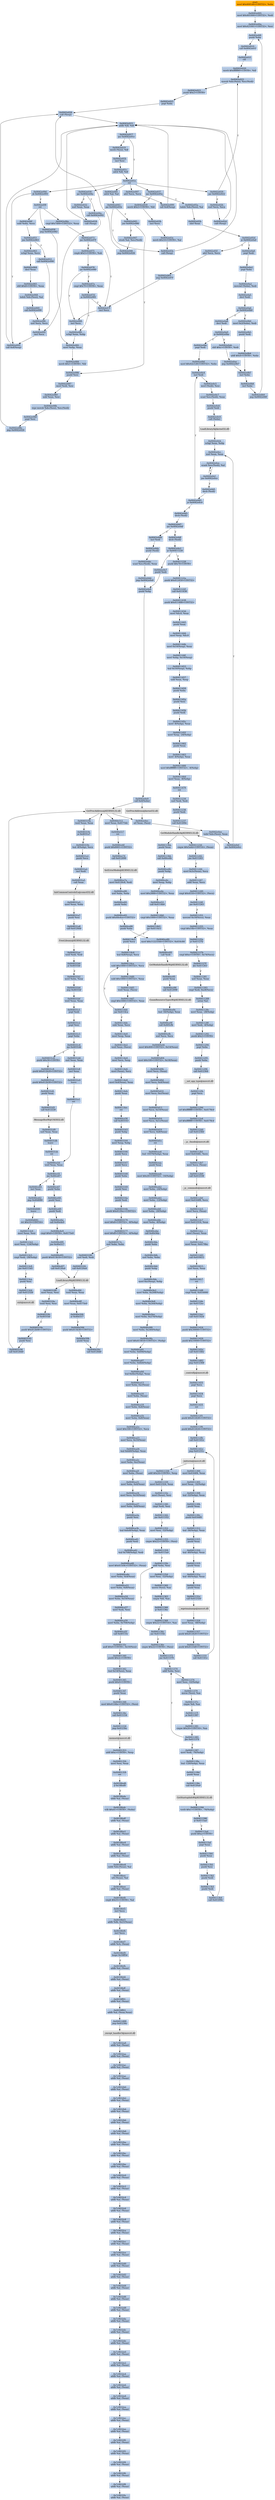 digraph G {
node[shape=rectangle,style=filled,fillcolor=lightsteelblue,color=lightsteelblue]
bgcolor="transparent"
a0x0042e000movl_0x4001d0UINT32_ebx[label="start\nmovl $0x4001d0<UINT32>, %ebx",fillcolor="orange",color="lightgrey"];
a0x0042e005movl_0x401000UINT32_edi[label="0x0042e005\nmovl $0x401000<UINT32>, %edi"];
a0x0042e00amovl_0x421001UINT32_esi[label="0x0042e00a\nmovl $0x421001<UINT32>, %esi"];
a0x0042e00fpushl_ebx[label="0x0042e00f\npushl %ebx"];
a0x0042e010call_0x0042e01f[label="0x0042e010\ncall 0x0042e01f"];
a0x0042e01fcld_[label="0x0042e01f\ncld "];
a0x0042e020movb_0xffffff80UINT8_dl[label="0x0042e020\nmovb $0xffffff80<UINT8>, %dl"];
a0x0042e022movsb_ds_esi__es_edi_[label="0x0042e022\nmovsb %ds:(%esi), %es:(%edi)"];
a0x0042e023pushl_0x2UINT8[label="0x0042e023\npushl $0x2<UINT8>"];
a0x0042e025popl_ebx[label="0x0042e025\npopl %ebx"];
a0x0042e026call_esp_[label="0x0042e026\ncall (%esp)"];
a0x0042e015addb_dl_dl[label="0x0042e015\naddb %dl, %dl"];
a0x0042e017jne_0x0042e01e[label="0x0042e017\njne 0x0042e01e"];
a0x0042e019movb_esi__dl[label="0x0042e019\nmovb (%esi), %dl"];
a0x0042e01bincl_esi[label="0x0042e01b\nincl %esi"];
a0x0042e01cadcb_dl_dl[label="0x0042e01c\nadcb %dl, %dl"];
a0x0042e01eret[label="0x0042e01e\nret"];
a0x0042e029jae_0x0042e022[label="0x0042e029\njae 0x0042e022"];
a0x0042e02bxorl_ecx_ecx[label="0x0042e02b\nxorl %ecx, %ecx"];
a0x0042e02dcall_esp_[label="0x0042e02d\ncall (%esp)"];
a0x0042e030jae_0x0042e04a[label="0x0042e030\njae 0x0042e04a"];
a0x0042e032xorl_eax_eax[label="0x0042e032\nxorl %eax, %eax"];
a0x0042e034call_esp_[label="0x0042e034\ncall (%esp)"];
a0x0042e037jae_0x0042e05a[label="0x0042e037\njae 0x0042e05a"];
a0x0042e039movb_0x2UINT8_bl[label="0x0042e039\nmovb $0x2<UINT8>, %bl"];
a0x0042e03bincl_ecx[label="0x0042e03b\nincl %ecx"];
a0x0042e03cmovb_0x10UINT8_al[label="0x0042e03c\nmovb $0x10<UINT8>, %al"];
a0x0042e03ecall_esp_[label="0x0042e03e\ncall (%esp)"];
a0x0042e041adcb_al_al[label="0x0042e041\nadcb %al, %al"];
a0x0042e043jae_0x0042e03e[label="0x0042e043\njae 0x0042e03e"];
a0x0042e045jne_0x0042e086[label="0x0042e045\njne 0x0042e086"];
a0x0042e086pushl_esi[label="0x0042e086\npushl %esi"];
a0x0042e087movl_edi_esi[label="0x0042e087\nmovl %edi, %esi"];
a0x0042e089subl_eax_esi[label="0x0042e089\nsubl %eax, %esi"];
a0x0042e08brepz_movsb_ds_esi__es_edi_[label="0x0042e08b\nrepz movsb %ds:(%esi), %es:(%edi)"];
a0x0042e08dpopl_esi[label="0x0042e08d\npopl %esi"];
a0x0042e08ejmp_0x0042e026[label="0x0042e08e\njmp 0x0042e026"];
a0x0042e047stosb_al_es_edi_[label="0x0042e047\nstosb %al, %es:(%edi)"];
a0x0042e048jmp_0x0042e026[label="0x0042e048\njmp 0x0042e026"];
a0x0042e05alodsb_ds_esi__al[label="0x0042e05a\nlodsb %ds:(%esi), %al"];
a0x0042e05bshrl_eax[label="0x0042e05b\nshrl %eax"];
a0x0042e05dje_0x0042e0a0[label="0x0042e05d\nje 0x0042e0a0"];
a0x0042e05fadcl_ecx_ecx[label="0x0042e05f\nadcl %ecx, %ecx"];
a0x0042e061jmp_0x0042e07f[label="0x0042e061\njmp 0x0042e07f"];
a0x0042e07fincl_ecx[label="0x0042e07f\nincl %ecx"];
a0x0042e080incl_ecx[label="0x0042e080\nincl %ecx"];
a0x0042e081xchgl_eax_ebp[label="0x0042e081\nxchgl %eax, %ebp"];
a0x0042e082movl_ebp_eax[label="0x0042e082\nmovl %ebp, %eax"];
a0x0042e084movb_0x1UINT8_bl[label="0x0042e084\nmovb $0x1<UINT8>, %bl"];
a0x0042e04acall_0x0042e092[label="0x0042e04a\ncall 0x0042e092"];
a0x0042e092incl_ecx[label="0x0042e092\nincl %ecx"];
a0x0042e093call_0x4esp_[label="0x0042e093\ncall 0x4(%esp)"];
a0x0042e097adcl_ecx_ecx[label="0x0042e097\nadcl %ecx, %ecx"];
a0x0042e099call_0x4esp_[label="0x0042e099\ncall 0x4(%esp)"];
a0x0042e09djb_0x0042e093[label="0x0042e09d\njb 0x0042e093"];
a0x0042e09fret[label="0x0042e09f\nret"];
a0x0042e04fsubl_ebx_ecx[label="0x0042e04f\nsubl %ebx, %ecx"];
a0x0042e051jne_0x0042e063[label="0x0042e051\njne 0x0042e063"];
a0x0042e053call_0x0042e090[label="0x0042e053\ncall 0x0042e090"];
a0x0042e090xorl_ecx_ecx[label="0x0042e090\nxorl %ecx, %ecx"];
a0x0042e058jmp_0x0042e082[label="0x0042e058\njmp 0x0042e082"];
a0x0042e063xchgl_eax_ecx[label="0x0042e063\nxchgl %eax, %ecx"];
a0x0042e064decl_eax[label="0x0042e064\ndecl %eax"];
a0x0042e065shll_0x8UINT8_eax[label="0x0042e065\nshll $0x8<UINT8>, %eax"];
a0x0042e068lodsb_ds_esi__al[label="0x0042e068\nlodsb %ds:(%esi), %al"];
a0x0042e069call_0x0042e090[label="0x0042e069\ncall 0x0042e090"];
a0x0042e06ecmpl_0x7d00UINT32_eax[label="0x0042e06e\ncmpl $0x7d00<UINT32>, %eax"];
a0x0042e073jae_0x0042e07f[label="0x0042e073\njae 0x0042e07f"];
a0x0042e075cmpb_0x5UINT8_ah[label="0x0042e075\ncmpb $0x5<UINT8>, %ah"];
a0x0042e078jae_0x0042e080[label="0x0042e078\njae 0x0042e080"];
a0x0042e07acmpl_0x7fUINT8_eax[label="0x0042e07a\ncmpl $0x7f<UINT8>, %eax"];
a0x0042e07dja_0x0042e081[label="0x0042e07d\nja 0x0042e081"];
a0x0042e0a0popl_edi[label="0x0042e0a0\npopl %edi"];
a0x0042e0a1popl_ebx[label="0x0042e0a1\npopl %ebx"];
a0x0042e0a2movzwl_ebx__edi[label="0x0042e0a2\nmovzwl (%ebx), %edi"];
a0x0042e0a5decl_edi[label="0x0042e0a5\ndecl %edi"];
a0x0042e0a6je_0x0042e0b0[label="0x0042e0a6\nje 0x0042e0b0"];
a0x0042e0a8decl_edi[label="0x0042e0a8\ndecl %edi"];
a0x0042e0a9je_0x0042e0be[label="0x0042e0a9\nje 0x0042e0be"];
a0x0042e0abshll_0xcUINT8_edi[label="0x0042e0ab\nshll $0xc<UINT8>, %edi"];
a0x0042e0aejmp_0x0042e0b7[label="0x0042e0ae\njmp 0x0042e0b7"];
a0x0042e0b7incl_ebx[label="0x0042e0b7\nincl %ebx"];
a0x0042e0b8incl_ebx[label="0x0042e0b8\nincl %ebx"];
a0x0042e0b9jmp_0x0042e00f[label="0x0042e0b9\njmp 0x0042e00f"];
a0x0042e0b0movl_0x2ebx__edi[label="0x0042e0b0\nmovl 0x2(%ebx), %edi"];
a0x0042e0b3pushl_edi[label="0x0042e0b3\npushl %edi"];
a0x0042e0b4addl_0x4UINT8_ebx[label="0x0042e0b4\naddl $0x4<UINT8>, %ebx"];
a0x0042e0bepopl_edi[label="0x0042e0be\npopl %edi"];
a0x0042e0bfmovl_0x42e128UINT32_ebx[label="0x0042e0bf\nmovl $0x42e128<UINT32>, %ebx"];
a0x0042e0c4incl_edi[label="0x0042e0c4\nincl %edi"];
a0x0042e0c5movl_edi__esi[label="0x0042e0c5\nmovl (%edi), %esi"];
a0x0042e0c7scasl_es_edi__eax[label="0x0042e0c7\nscasl %es:(%edi), %eax"];
a0x0042e0c8pushl_edi[label="0x0042e0c8\npushl %edi"];
a0x0042e0c9call_ebx_[label="0x0042e0c9\ncall (%ebx)"];
LoadLibraryA_kernel32_dll[label="LoadLibraryA@kernel32.dll",fillcolor="lightgrey",color="lightgrey"];
a0x0042e0cbxchgl_eax_ebp[label="0x0042e0cb\nxchgl %eax, %ebp"];
a0x0042e0ccxorl_eax_eax[label="0x0042e0cc\nxorl %eax, %eax"];
a0x0042e0cescasb_es_edi__al[label="0x0042e0ce\nscasb %es:(%edi), %al"];
a0x0042e0cfjne_0x0042e0ce[label="0x0042e0cf\njne 0x0042e0ce"];
a0x0042e0d1decb_edi_[label="0x0042e0d1\ndecb (%edi)"];
a0x0042e0d3je_0x0042e0c4[label="0x0042e0d3\nje 0x0042e0c4"];
a0x0042e0d5decb_edi_[label="0x0042e0d5\ndecb (%edi)"];
a0x0042e0d7jne_0x0042e0df[label="0x0042e0d7\njne 0x0042e0df"];
a0x0042e0dfdecb_edi_[label="0x0042e0df\ndecb (%edi)"];
a0x0042e0e1je_0x00411228[label="0x0042e0e1\nje 0x00411228"];
a0x0042e0e7pushl_edi[label="0x0042e0e7\npushl %edi"];
a0x0042e0e8pushl_ebp[label="0x0042e0e8\npushl %ebp"];
a0x0042e0e9call_0x4ebx_[label="0x0042e0e9\ncall 0x4(%ebx)"];
GetProcAddress_kernel32_dll[label="GetProcAddress@kernel32.dll",fillcolor="lightgrey",color="lightgrey"];
a0x0042e0ecorl_eax_esi_[label="0x0042e0ec\norl %eax, (%esi)"];
a0x0042e0eelodsl_ds_esi__eax[label="0x0042e0ee\nlodsl %ds:(%esi), %eax"];
a0x0042e0efjne_0x0042e0cc[label="0x0042e0ef\njne 0x0042e0cc"];
a0x0042e0d9incl_edi[label="0x0042e0d9\nincl %edi"];
a0x0042e0dapushl_edi_[label="0x0042e0da\npushl (%edi)"];
a0x0042e0dcscasl_es_edi__eax[label="0x0042e0dc\nscasl %es:(%edi), %eax"];
a0x0042e0ddjmp_0x0042e0e8[label="0x0042e0dd\njmp 0x0042e0e8"];
GetProcAddress_KERNEL32_dll[label="GetProcAddress@KERNEL32.dll",fillcolor="lightgrey",color="lightgrey"];
a0x00411228pushl_0x70UINT8[label="0x00411228\npushl $0x70<UINT8>"];
a0x0041122apushl_0x412450UINT32[label="0x0041122a\npushl $0x412450<UINT32>"];
a0x0041122fcall_0x411438[label="0x0041122f\ncall 0x411438"];
a0x00411438pushl_0x411488UINT32[label="0x00411438\npushl $0x411488<UINT32>"];
a0x0041143dmovl_fs_0_eax[label="0x0041143d\nmovl %fs:0, %eax"];
a0x00411443pushl_eax[label="0x00411443\npushl %eax"];
a0x00411444movl_esp_fs_0[label="0x00411444\nmovl %esp, %fs:0"];
a0x0041144bmovl_0x10esp__eax[label="0x0041144b\nmovl 0x10(%esp), %eax"];
a0x0041144fmovl_ebp_0x10esp_[label="0x0041144f\nmovl %ebp, 0x10(%esp)"];
a0x00411453leal_0x10esp__ebp[label="0x00411453\nleal 0x10(%esp), %ebp"];
a0x00411457subl_eax_esp[label="0x00411457\nsubl %eax, %esp"];
a0x00411459pushl_ebx[label="0x00411459\npushl %ebx"];
a0x0041145apushl_esi[label="0x0041145a\npushl %esi"];
a0x0041145bpushl_edi[label="0x0041145b\npushl %edi"];
a0x0041145cmovl__8ebp__eax[label="0x0041145c\nmovl -8(%ebp), %eax"];
a0x0041145fmovl_esp__24ebp_[label="0x0041145f\nmovl %esp, -24(%ebp)"];
a0x00411462pushl_eax[label="0x00411462\npushl %eax"];
a0x00411463movl__4ebp__eax[label="0x00411463\nmovl -4(%ebp), %eax"];
a0x00411466movl_0xffffffffUINT32__4ebp_[label="0x00411466\nmovl $0xffffffff<UINT32>, -4(%ebp)"];
a0x0041146dmovl_eax__8ebp_[label="0x0041146d\nmovl %eax, -8(%ebp)"];
a0x00411470ret[label="0x00411470\nret"];
a0x00411234xorl_edi_edi[label="0x00411234\nxorl %edi, %edi"];
a0x00411236pushl_edi[label="0x00411236\npushl %edi"];
a0x00411237call_0x41209c[label="0x00411237\ncall 0x41209c"];
GetModuleHandleA_KERNEL32_dll[label="GetModuleHandleA@KERNEL32.dll",fillcolor="lightgrey",color="lightgrey"];
a0x0041123dcmpw_0x5a4dUINT16_eax_[label="0x0041123d\ncmpw $0x5a4d<UINT16>, (%eax)"];
a0x00411242jne_0x411263[label="0x00411242\njne 0x411263"];
a0x00411244movl_0x3ceax__ecx[label="0x00411244\nmovl 0x3c(%eax), %ecx"];
a0x00411247addl_eax_ecx[label="0x00411247\naddl %eax, %ecx"];
a0x00411249cmpl_0x4550UINT32_ecx_[label="0x00411249\ncmpl $0x4550<UINT32>, (%ecx)"];
a0x0041124fjne_0x411263[label="0x0041124f\njne 0x411263"];
a0x00411251movzwl_0x18ecx__eax[label="0x00411251\nmovzwl 0x18(%ecx), %eax"];
a0x00411255cmpl_0x10bUINT32_eax[label="0x00411255\ncmpl $0x10b<UINT32>, %eax"];
a0x0041125aje_0x41127b[label="0x0041125a\nje 0x41127b"];
a0x0041127bcmpl_0xeUINT8_0x74ecx_[label="0x0041127b\ncmpl $0xe<UINT8>, 0x74(%ecx)"];
a0x0041127fjbe_0x411263[label="0x0041127f\njbe 0x411263"];
a0x00411281xorl_eax_eax[label="0x00411281\nxorl %eax, %eax"];
a0x00411283cmpl_edi_0xe8ecx_[label="0x00411283\ncmpl %edi, 0xe8(%ecx)"];
a0x00411289setne_al[label="0x00411289\nsetne %al"];
a0x0041128cmovl_eax__28ebp_[label="0x0041128c\nmovl %eax, -28(%ebp)"];
a0x0041128fmovl_edi__4ebp_[label="0x0041128f\nmovl %edi, -4(%ebp)"];
a0x00411292pushl_0x2UINT8[label="0x00411292\npushl $0x2<UINT8>"];
a0x00411294popl_ebx[label="0x00411294\npopl %ebx"];
a0x00411295pushl_ebx[label="0x00411295\npushl %ebx"];
a0x00411296call_0x412364[label="0x00411296\ncall 0x412364"];
a__set_app_type_msvcrt_dll[label="__set_app_type@msvcrt.dll",fillcolor="lightgrey",color="lightgrey"];
a0x0041129cpopl_ecx[label="0x0041129c\npopl %ecx"];
a0x0041129dorl_0xffffffffUINT8_0x4178c0[label="0x0041129d\norl $0xffffffff<UINT8>, 0x4178c0"];
a0x004112a4orl_0xffffffffUINT8_0x4178c4[label="0x004112a4\norl $0xffffffff<UINT8>, 0x4178c4"];
a0x004112abcall_0x412360[label="0x004112ab\ncall 0x412360"];
a__p__fmode_msvcrt_dll[label="__p__fmode@msvcrt.dll",fillcolor="lightgrey",color="lightgrey"];
a0x004112b1movl_0x4164fc_ecx[label="0x004112b1\nmovl 0x4164fc, %ecx"];
a0x004112b7movl_ecx_eax_[label="0x004112b7\nmovl %ecx, (%eax)"];
a0x004112b9call_0x412338[label="0x004112b9\ncall 0x412338"];
a__p__commode_msvcrt_dll[label="__p__commode@msvcrt.dll",fillcolor="lightgrey",color="lightgrey"];
a0x004112bfmovl_0x4164f8_ecx[label="0x004112bf\nmovl 0x4164f8, %ecx"];
a0x004112c5movl_ecx_eax_[label="0x004112c5\nmovl %ecx, (%eax)"];
a0x004112c7movl_0x412314_eax[label="0x004112c7\nmovl 0x412314, %eax"];
a0x004112ccmovl_eax__eax[label="0x004112cc\nmovl (%eax), %eax"];
a0x004112cemovl_eax_0x4178bc[label="0x004112ce\nmovl %eax, 0x4178bc"];
a0x004112d3call_0x410415[label="0x004112d3\ncall 0x410415"];
a0x00410415xorl_eax_eax[label="0x00410415\nxorl %eax, %eax"];
a0x00410417ret[label="0x00410417\nret"];
a0x004112d8cmpl_edi_0x416000[label="0x004112d8\ncmpl %edi, 0x416000"];
a0x004112dejne_0x4112ec[label="0x004112de\njne 0x4112ec"];
a0x004112eccall_0x411424[label="0x004112ec\ncall 0x411424"];
a0x00411424pushl_0x30000UINT32[label="0x00411424\npushl $0x30000<UINT32>"];
a0x00411429pushl_0x10000UINT32[label="0x00411429\npushl $0x10000<UINT32>"];
a0x0041142ecall_0x411482[label="0x0041142e\ncall 0x411482"];
a0x00411482jmp_0x412368[label="0x00411482\njmp 0x412368"];
a_controlfp_msvcrt_dll[label="_controlfp@msvcrt.dll",fillcolor="lightgrey",color="lightgrey"];
a0x00411433popl_ecx[label="0x00411433\npopl %ecx"];
a0x00411434popl_ecx[label="0x00411434\npopl %ecx"];
a0x00411435ret[label="0x00411435\nret"];
a0x004112f1pushl_0x412428UINT32[label="0x004112f1\npushl $0x412428<UINT32>"];
a0x004112f6pushl_0x412424UINT32[label="0x004112f6\npushl $0x412424<UINT32>"];
a0x004112fbcall_0x41141e[label="0x004112fb\ncall 0x41141e"];
a0x0041141ejmp_0x41231c[label="0x0041141e\njmp 0x41231c"];
a_initterm_msvcrt_dll[label="_initterm@msvcrt.dll",fillcolor="lightgrey",color="lightgrey"];
a0x00411300movl_0x4164f4_eax[label="0x00411300\nmovl 0x4164f4, %eax"];
a0x00411305movl_eax__32ebp_[label="0x00411305\nmovl %eax, -32(%ebp)"];
a0x00411308leal__32ebp__eax[label="0x00411308\nleal -32(%ebp), %eax"];
a0x0041130bpushl_eax[label="0x0041130b\npushl %eax"];
a0x0041130cpushl_0x4164f0[label="0x0041130c\npushl 0x4164f0"];
a0x00411312leal__36ebp__eax[label="0x00411312\nleal -36(%ebp), %eax"];
a0x00411315pushl_eax[label="0x00411315\npushl %eax"];
a0x00411316leal__40ebp__eax[label="0x00411316\nleal -40(%ebp), %eax"];
a0x00411319pushl_eax[label="0x00411319\npushl %eax"];
a0x0041131aleal__44ebp__eax[label="0x0041131a\nleal -44(%ebp), %eax"];
a0x0041131dpushl_eax[label="0x0041131d\npushl %eax"];
a0x0041131ecall_0x412320[label="0x0041131e\ncall 0x412320"];
a__wgetmainargs_msvcrt_dll[label="__wgetmainargs@msvcrt.dll",fillcolor="lightgrey",color="lightgrey"];
a0x00411324movl_eax__48ebp_[label="0x00411324\nmovl %eax, -48(%ebp)"];
a0x00411327pushl_0x412420UINT32[label="0x00411327\npushl $0x412420<UINT32>"];
a0x0041132cpushl_0x4123d0UINT32[label="0x0041132c\npushl $0x4123d0<UINT32>"];
a0x00411331call_0x41141e[label="0x00411331\ncall 0x41141e"];
a0x00411336addl_0x24UINT8_esp[label="0x00411336\naddl $0x24<UINT8>, %esp"];
a0x00411339movl_0x412324_eax[label="0x00411339\nmovl 0x412324, %eax"];
a0x0041133emovl_eax__esi[label="0x0041133e\nmovl (%eax), %esi"];
a0x00411340cmpl_edi_esi[label="0x00411340\ncmpl %edi, %esi"];
a0x00411342jne_0x411352[label="0x00411342\njne 0x411352"];
a0x00411352movl_esi__52ebp_[label="0x00411352\nmovl %esi, -52(%ebp)"];
a0x00411355cmpw_0x22UINT8_esi_[label="0x00411355\ncmpw $0x22<UINT8>, (%esi)"];
a0x00411359jne_0x4113a0[label="0x00411359\njne 0x4113a0"];
a0x0041135baddl_ebx_esi[label="0x0041135b\naddl %ebx, %esi"];
a0x0041135dmovl_esi__52ebp_[label="0x0041135d\nmovl %esi, -52(%ebp)"];
a0x00411360movw_esi__ax[label="0x00411360\nmovw (%esi), %ax"];
a0x00411363cmpw_di_ax[label="0x00411363\ncmpw %di, %ax"];
a0x00411366je_0x41136e[label="0x00411366\nje 0x41136e"];
a0x00411368cmpw_0x22UINT16_ax[label="0x00411368\ncmpw $0x22<UINT16>, %ax"];
a0x0041136cjne_0x41135b[label="0x0041136c\njne 0x41135b"];
a0x0041136ecmpw_0x22UINT8_esi_[label="0x0041136e\ncmpw $0x22<UINT8>, (%esi)"];
a0x00411372jne_0x411379[label="0x00411372\njne 0x411379"];
a0x00411374addl_ebx_esi[label="0x00411374\naddl %ebx, %esi"];
a0x00411376movl_esi__52ebp_[label="0x00411376\nmovl %esi, -52(%ebp)"];
a0x00411379movw_esi__ax[label="0x00411379\nmovw (%esi), %ax"];
a0x0041137ccmpw_di_ax[label="0x0041137c\ncmpw %di, %ax"];
a0x0041137fje_0x411387[label="0x0041137f\nje 0x411387"];
a0x00411381cmpw_0x20UINT16_ax[label="0x00411381\ncmpw $0x20<UINT16>, %ax"];
a0x00411385jbe_0x411374[label="0x00411385\njbe 0x411374"];
a0x00411387movl_edi__76ebp_[label="0x00411387\nmovl %edi, -76(%ebp)"];
a0x0041138aleal__120ebp__eax[label="0x0041138a\nleal -120(%ebp), %eax"];
a0x0041138dpushl_eax[label="0x0041138d\npushl %eax"];
a0x0041138ecall_0x4120a0[label="0x0041138e\ncall 0x4120a0"];
GetStartupInfoW_KERNEL32_dll[label="GetStartupInfoW@KERNEL32.dll",fillcolor="lightgrey",color="lightgrey"];
a0x00411394testb_0x1UINT8__76ebp_[label="0x00411394\ntestb $0x1<UINT8>, -76(%ebp)"];
a0x00411398je_0x4113ad[label="0x00411398\nje 0x4113ad"];
a0x004113adpushl_0xaUINT8[label="0x004113ad\npushl $0xa<UINT8>"];
a0x004113afpopl_eax[label="0x004113af\npopl %eax"];
a0x004113b0pushl_eax[label="0x004113b0\npushl %eax"];
a0x004113b1pushl_esi[label="0x004113b1\npushl %esi"];
a0x004113b2pushl_edi[label="0x004113b2\npushl %edi"];
a0x004113b3pushl_edi[label="0x004113b3\npushl %edi"];
a0x004113b4call_0x41209c[label="0x004113b4\ncall 0x41209c"];
a0x004113bapushl_eax[label="0x004113ba\npushl %eax"];
a0x004113bbcall_0x40ce4b[label="0x004113bb\ncall 0x40ce4b"];
a0x0040ce4bpushl_ebp[label="0x0040ce4b\npushl %ebp"];
a0x0040ce4cmovl_esp_ebp[label="0x0040ce4c\nmovl %esp, %ebp"];
a0x0040ce4emovl_0x2888UINT32_eax[label="0x0040ce4e\nmovl $0x2888<UINT32>, %eax"];
a0x0040ce53call_0x4114b0[label="0x0040ce53\ncall 0x4114b0"];
a0x004114b0cmpl_0x1000UINT32_eax[label="0x004114b0\ncmpl $0x1000<UINT32>, %eax"];
a0x004114b5jae_0x4114c5[label="0x004114b5\njae 0x4114c5"];
a0x004114c5pushl_ecx[label="0x004114c5\npushl %ecx"];
a0x004114c6leal_0x8esp__ecx[label="0x004114c6\nleal 0x8(%esp), %ecx"];
a0x004114casubl_0x1000UINT32_ecx[label="0x004114ca\nsubl $0x1000<UINT32>, %ecx"];
a0x004114d0subl_0x1000UINT32_eax[label="0x004114d0\nsubl $0x1000<UINT32>, %eax"];
a0x004114d5testl_eax_ecx_[label="0x004114d5\ntestl %eax, (%ecx)"];
a0x004114d7cmpl_0x1000UINT32_eax[label="0x004114d7\ncmpl $0x1000<UINT32>, %eax"];
a0x004114dcjae_0x4114ca[label="0x004114dc\njae 0x4114ca"];
a0x004114desubl_eax_ecx[label="0x004114de\nsubl %eax, %ecx"];
a0x004114e0movl_esp_eax[label="0x004114e0\nmovl %esp, %eax"];
a0x004114e2testl_eax_ecx_[label="0x004114e2\ntestl %eax, (%ecx)"];
a0x004114e4movl_ecx_esp[label="0x004114e4\nmovl %ecx, %esp"];
a0x004114e6movl_eax__ecx[label="0x004114e6\nmovl (%eax), %ecx"];
a0x004114e8movl_0x4eax__eax[label="0x004114e8\nmovl 0x4(%eax), %eax"];
a0x004114ebpushl_eax[label="0x004114eb\npushl %eax"];
a0x004114ecret[label="0x004114ec\nret"];
a0x0040ce58call_0x403163[label="0x0040ce58\ncall 0x403163"];
a0x00403163pushl_ebp[label="0x00403163\npushl %ebp"];
a0x00403164movl_esp_ebp[label="0x00403164\nmovl %esp, %ebp"];
a0x00403166pushl_ecx[label="0x00403166\npushl %ecx"];
a0x00403167pushl_ecx[label="0x00403167\npushl %ecx"];
a0x00403168pushl_ebx[label="0x00403168\npushl %ebx"];
a0x00403169pushl_esi[label="0x00403169\npushl %esi"];
a0x0040316apushl_edi[label="0x0040316a\npushl %edi"];
a0x0040316bpushl_0x4129ecUINT32[label="0x0040316b\npushl $0x4129ec<UINT32>"];
a0x00403170movl_0x8UINT32__8ebp_[label="0x00403170\nmovl $0x8<UINT32>, -8(%ebp)"];
a0x00403177movl_0xffUINT32__4ebp_[label="0x00403177\nmovl $0xff<UINT32>, -4(%ebp)"];
a0x0040317exorl_ebx_ebx[label="0x0040317e\nxorl %ebx, %ebx"];
a0x00403180xorl_edi_edi[label="0x00403180\nxorl %edi, %edi"];
a0x00403182call_0x4120a4[label="0x00403182\ncall 0x4120a4"];
LoadLibraryW_KERNEL32_dll[label="LoadLibraryW@KERNEL32.dll",fillcolor="lightgrey",color="lightgrey"];
a0x00403188movl_eax_esi[label="0x00403188\nmovl %eax, %esi"];
a0x0040318atestl_esi_esi[label="0x0040318a\ntestl %esi, %esi"];
a0x0040318cje_0x4031b6[label="0x0040318c\nje 0x4031b6"];
a0x0040318epushl_0x412b08UINT32[label="0x0040318e\npushl $0x412b08<UINT32>"];
a0x00403193pushl_esi[label="0x00403193\npushl %esi"];
a0x00403194call_0x4120d0[label="0x00403194\ncall 0x4120d0"];
a0x0040319atestl_eax_eax[label="0x0040319a\ntestl %eax, %eax"];
a0x0040319cje_0x4031a7[label="0x0040319c\nje 0x4031a7"];
a0x0040319eleal__8ebp__ecx[label="0x0040319e\nleal -8(%ebp), %ecx"];
a0x004031a1pushl_ecx[label="0x004031a1\npushl %ecx"];
a0x004031a2incl_edi[label="0x004031a2\nincl %edi"];
a0x004031a3call_eax[label="0x004031a3\ncall %eax"];
InitCommonControlsEx_comctl32_dll[label="InitCommonControlsEx@comctl32.dll",fillcolor="lightgrey",color="lightgrey"];
a0x004031a5movl_eax_ebx[label="0x004031a5\nmovl %eax, %ebx"];
a0x004031a7pushl_esi[label="0x004031a7\npushl %esi"];
a0x004031a8call_0x4120d4[label="0x004031a8\ncall 0x4120d4"];
FreeLibrary_KERNEL32_dll[label="FreeLibrary@KERNEL32.dll",fillcolor="lightgrey",color="lightgrey"];
a0x004031aetestl_edi_edi[label="0x004031ae\ntestl %edi, %edi"];
a0x004031b0je_0x4031b6[label="0x004031b0\nje 0x4031b6"];
a0x004031b2movl_ebx_eax[label="0x004031b2\nmovl %ebx, %eax"];
a0x004031b4jmp_0x4031bf[label="0x004031b4\njmp 0x4031bf"];
a0x004031bftestl_eax_eax[label="0x004031bf\ntestl %eax, %eax"];
a0x004031c1popl_edi[label="0x004031c1\npopl %edi"];
a0x004031c2popl_esi[label="0x004031c2\npopl %esi"];
a0x004031c3popl_ebx[label="0x004031c3\npopl %ebx"];
a0x004031c4jne_0x4031dd[label="0x004031c4\njne 0x4031dd"];
a0x004031c6pushl_0x30UINT8[label="0x004031c6\npushl $0x30<UINT8>"];
a0x004031ddxorl_eax_eax[label="0x004031dd\nxorl %eax, %eax"];
a0x004031dfincl_eax[label="0x004031df\nincl %eax"];
a0x004031e0leave_[label="0x004031e0\nleave "];
a0x004031e1ret[label="0x004031e1\nret"];
a0x0040ce5dtestl_eax_eax[label="0x0040ce5d\ntestl %eax, %eax"];
a0x0040ce5fjne_0x40ce67[label="0x0040ce5f\njne 0x40ce67"];
a0x0040ce67pushl_ebx[label="0x0040ce67\npushl %ebx"];
a0x0040ce68pushl_esi[label="0x0040ce68\npushl %esi"];
a0x0040ce69pushl_edi[label="0x0040ce69\npushl %edi"];
a0x0040ce6acall_0x40e4e9[label="0x0040ce6a\ncall 0x40e4e9"];
a0x0040e4e9cmpl_0x0UINT8_0x4173e0[label="0x0040e4e9\ncmpl $0x0<UINT8>, 0x4173e0"];
a0x0040e4f0jne_0x40e517[label="0x0040e4f0\njne 0x40e517"];
a0x0040e4f2pushl_0x413b18UINT32[label="0x0040e4f2\npushl $0x413b18<UINT32>"];
a0x0040e4f7call_0x4120a4[label="0x0040e4f7\ncall 0x4120a4"];
a0x0040e4fdtestl_eax_eax[label="0x0040e4fd\ntestl %eax, %eax"];
a0x0040e4ffmovl_eax_0x4173e0[label="0x0040e4ff\nmovl %eax, 0x4173e0"];
a0x0040e504je_0x40e517[label="0x0040e504\nje 0x40e517"];
a0x0040e506pushl_0x413b30UINT32[label="0x0040e506\npushl $0x413b30<UINT32>"];
a0x0040e50bpushl_eax[label="0x0040e50b\npushl %eax"];
a0x0040e50ccall_0x4120d0[label="0x0040e50c\ncall 0x4120d0"];
a0x0040e512movl_eax_0x4173dc[label="0x0040e512\nmovl %eax, 0x4173dc"];
a0x0040e517ret[label="0x0040e517\nret"];
a0x0040ce6fpushl_0x8001UINT32[label="0x0040ce6f\npushl $0x8001<UINT32>"];
a0x0040ce74call_0x412090[label="0x0040ce74\ncall 0x412090"];
SetErrorMode_KERNEL32_dll[label="SetErrorMode@KERNEL32.dll",fillcolor="lightgrey",color="lightgrey"];
a0x0040ce7amovl_0x4120c8_edi[label="0x0040ce7a\nmovl 0x4120c8, %edi"];
a0x0040ce80xorl_ebx_ebx[label="0x0040ce80\nxorl %ebx, %ebx"];
a0x0040ce82pushl_ebx[label="0x0040ce82\npushl %ebx"];
a0x0040ce83pushl_0x40e4ceUINT32[label="0x0040ce83\npushl $0x40e4ce<UINT32>"];
a0x0040ce88pushl_ebx[label="0x0040ce88\npushl %ebx"];
a0x0040ce89movl_0x11223344UINT32_0x416c84[label="0x0040ce89\nmovl $0x11223344<UINT32>, 0x416c84"];
a0x0040ce93call_edi[label="0x0040ce93\ncall %edi"];
GetModuleHandleW_KERNEL32_dll[label="GetModuleHandleW@KERNEL32.dll",fillcolor="lightgrey",color="lightgrey"];
a0x0040ce95pushl_eax[label="0x0040ce95\npushl %eax"];
a0x0040ce96call_0x412098[label="0x0040ce96\ncall 0x412098"];
EnumResourceTypesW_KERNEL32_dll[label="EnumResourceTypesW@KERNEL32.dll",fillcolor="lightgrey",color="lightgrey"];
a0x0040ce9cleal__56ebp__eax[label="0x0040ce9c\nleal -56(%ebp), %eax"];
a0x0040ce9fcall_0x405cfb[label="0x0040ce9f\ncall 0x405cfb"];
a0x00405cfbxorl_ecx_ecx[label="0x00405cfb\nxorl %ecx, %ecx"];
a0x00405cfdmovl_0x400UINT32_0x14eax_[label="0x00405cfd\nmovl $0x400<UINT32>, 0x14(%eax)"];
a0x00405d04movl_0x100UINT32_0x18eax_[label="0x00405d04\nmovl $0x100<UINT32>, 0x18(%eax)"];
a0x00405d0bmovl_ecx_eax_[label="0x00405d0b\nmovl %ecx, (%eax)"];
a0x00405d0dmovl_ecx_0x4eax_[label="0x00405d0d\nmovl %ecx, 0x4(%eax)"];
a0x00405d10movl_ecx_0xceax_[label="0x00405d10\nmovl %ecx, 0xc(%eax)"];
a0x00405d13movl_ecx_0x10eax_[label="0x00405d13\nmovl %ecx, 0x10(%eax)"];
a0x00405d16movl_ecx_0x1ceax_[label="0x00405d16\nmovl %ecx, 0x1c(%eax)"];
a0x00405d19movl_ecx_0x8eax_[label="0x00405d19\nmovl %ecx, 0x8(%eax)"];
a0x00405d1cret[label="0x00405d1c\nret"];
a0x0040cea4leal__10376ebp__eax[label="0x0040cea4\nleal -10376(%ebp), %eax"];
a0x0040ceaapushl_eax[label="0x0040ceaa\npushl %eax"];
a0x0040ceabmovl_0x20UINT32__16ebp_[label="0x0040ceab\nmovl $0x20<UINT32>, -16(%ebp)"];
a0x0040ceb2movl_ebx__24ebp_[label="0x0040ceb2\nmovl %ebx, -24(%ebp)"];
a0x0040ceb5movl_ebx__12ebp_[label="0x0040ceb5\nmovl %ebx, -12(%ebp)"];
a0x0040ceb8movl_ebx__20ebp_[label="0x0040ceb8\nmovl %ebx, -20(%ebp)"];
a0x0040cebbmovl_ebx__8ebp_[label="0x0040cebb\nmovl %ebx, -8(%ebp)"];
a0x0040cebecall_0x40c9da[label="0x0040cebe\ncall 0x40c9da"];
a0x0040c9dapushl_ebx[label="0x0040c9da\npushl %ebx"];
a0x0040c9dbxorl_ebx_ebx[label="0x0040c9db\nxorl %ebx, %ebx"];
a0x0040c9ddpushl_ebp[label="0x0040c9dd\npushl %ebp"];
a0x0040c9demovl_0xcesp__ebp[label="0x0040c9de\nmovl 0xc(%esp), %ebp"];
a0x0040c9e2movl_ebx_0x208ebp_[label="0x0040c9e2\nmovl %ebx, 0x208(%ebp)"];
a0x0040c9e8movl_ebx_0x244ebp_[label="0x0040c9e8\nmovl %ebx, 0x244(%ebp)"];
a0x0040c9eemovl_ebx_0x274ebp_[label="0x0040c9ee\nmovl %ebx, 0x274(%ebp)"];
a0x0040c9f4movl_ebx_0x240ebp_[label="0x0040c9f4\nmovl %ebx, 0x240(%ebp)"];
a0x0040c9famovl_0x413818UINT32_ebp_[label="0x0040c9fa\nmovl $0x413818<UINT32>, (%ebp)"];
a0x0040ca01movl_ebx_0x694ebp_[label="0x0040ca01\nmovl %ebx, 0x694(%ebp)"];
a0x0040ca07movl_ebx_0x6b4ebp_[label="0x0040ca07\nmovl %ebx, 0x6b4(%ebp)"];
a0x0040ca0dleal_0x6bcebp__eax[label="0x0040ca0d\nleal 0x6bc(%ebp), %eax"];
a0x0040ca13movl_ebx_0xceax_[label="0x0040ca13\nmovl %ebx, 0xc(%eax)"];
a0x0040ca16movl_ebx_eax_[label="0x0040ca16\nmovl %ebx, (%eax)"];
a0x0040ca18movl_ebx_0x4eax_[label="0x0040ca18\nmovl %ebx, 0x4(%eax)"];
a0x0040ca1bmovl_ebx_0x8eax_[label="0x0040ca1b\nmovl %ebx, 0x8(%eax)"];
a0x0040ca1emovl_0x100UINT32_ecx[label="0x0040ca1e\nmovl $0x100<UINT32>, %ecx"];
a0x0040ca23movl_ecx_0x10eax_[label="0x0040ca23\nmovl %ecx, 0x10(%eax)"];
a0x0040ca26leal_0x6d0ebp__eax[label="0x0040ca26\nleal 0x6d0(%ebp), %eax"];
a0x0040ca2cmovl_ebx_0xceax_[label="0x0040ca2c\nmovl %ebx, 0xc(%eax)"];
a0x0040ca2fmovl_ebx_eax_[label="0x0040ca2f\nmovl %ebx, (%eax)"];
a0x0040ca31movl_ebx_0x4eax_[label="0x0040ca31\nmovl %ebx, 0x4(%eax)"];
a0x0040ca34movl_ecx_0x10eax_[label="0x0040ca34\nmovl %ecx, 0x10(%eax)"];
a0x0040ca37movl_ebx_0x8eax_[label="0x0040ca37\nmovl %ebx, 0x8(%eax)"];
a0x0040ca3apushl_esi[label="0x0040ca3a\npushl %esi"];
a0x0040ca3bleal_0x6e8ebp__eax[label="0x0040ca3b\nleal 0x6e8(%ebp), %eax"];
a0x0040ca41pushl_edi[label="0x0040ca41\npushl %edi"];
a0x0040ca42leal_0x708ebp__edi[label="0x0040ca42\nleal 0x708(%ebp), %edi"];
a0x0040ca48movl_0x413c8cUINT32_eax_[label="0x0040ca48\nmovl $0x413c8c<UINT32>, (%eax)"];
a0x0040ca4emovl_ebx_0x4eax_[label="0x0040ca4e\nmovl %ebx, 0x4(%eax)"];
a0x0040ca51movl_ebx_0x8eax_[label="0x0040ca51\nmovl %ebx, 0x8(%eax)"];
a0x0040ca54movl_ebx_0x10eax_[label="0x0040ca54\nmovl %ebx, 0x10(%eax)"];
a0x0040ca57movl_edi_esi[label="0x0040ca57\nmovl %edi, %esi"];
a0x0040ca59movl_ebx_0x704ebp_[label="0x0040ca59\nmovl %ebx, 0x704(%ebp)"];
a0x0040ca5fcall_0x40133c[label="0x0040ca5f\ncall 0x40133c"];
a0x0040133candl_0x0UINT8_0x10esi_[label="0x0040133c\nandl $0x0<UINT8>, 0x10(%esi)"];
a0x00401340pushl_0x2cUINT8[label="0x00401340\npushl $0x2c<UINT8>"];
a0x00401342leal_0x14esi__eax[label="0x00401342\nleal 0x14(%esi), %eax"];
a0x00401345pushl_0x0UINT8[label="0x00401345\npushl $0x0<UINT8>"];
a0x00401347pushl_eax[label="0x00401347\npushl %eax"];
a0x00401348movl_0x4124bcUINT32_esi_[label="0x00401348\nmovl $0x4124bc<UINT32>, (%esi)"];
a0x0040134ecall_0x411154[label="0x0040134e\ncall 0x411154"];
a0x00411154jmp_0x4123bc[label="0x00411154\njmp 0x4123bc"];
memset_msvcrt_dll[label="memset@msvcrt.dll",fillcolor="lightgrey",color="lightgrey"];
a0x00401353addl_0xcUINT8_esp[label="0x00401353\naddl $0xc<UINT8>, %esp"];
a0x00401356movl_esi_eax[label="0x00401356\nmovl %esi, %eax"];
a0x00401358ret[label="0x00401358\nret"];
a0x0018fed8jl_0x18fed9[label="0x0018fed8\njl 0x18fed9"];
a0x0018fedasbbb_al_eax_[label="0x0018feda\nsbbb %al, (%eax)"];
a0x0018fedcrclb_0x41UINT8_ebx_[label="0x0018fedc\nrclb $0x41<UINT8>, (%ebx)"];
a0x0018fedfaddb_al_eax_[label="0x0018fedf\naddb %al, (%eax)"];
a0x0018fee1addb_al_eax_[label="0x0018fee1\naddb %al, (%eax)"];
a0x0018fee4addb_al_eax_[label="0x0018fee4\naddb %al, (%eax)"];
a0x0018fee6addb_al_eax_[label="0x0018fee6\naddb %al, (%eax)"];
a0x0018fee8subb_ds_eax__al[label="0x0018fee8\nsubb %ds:(%eax), %al"];
a0x0018feecorb_eax__al[label="0x0018feec\norb (%eax), %al"];
a0x0018feeeaddb_al_eax_[label="0x0018feee\naddb %al, (%eax)"];
a0x0018fef0cmpb_0x55UINT8_al[label="0x0018fef0\ncmpb $0x55<UINT8>, %al"];
a0x0018fef2incl_ecx[label="0x0018fef2\nincl %ecx"];
a0x0018fef3addb_dh_0x21eax_[label="0x0018fef3\naddb %dh, 0x21(%eax)"];
a0x0018fef6incl_ecx[label="0x0018fef6\nincl %ecx"];
a0x0018fef7addb_ch_eax_[label="0x0018fef7\naddb %ch, (%eax)"];
a0x0018fef9loope_0x18ff3d[label="0x0018fef9\nloope 0x18ff3d"];
a0x0018fefbaddb_al_eax_[label="0x0018fefb\naddb %al, (%eax)"];
a0x0018fefdaddb_al_eax_[label="0x0018fefd\naddb %al, (%eax)"];
a0x0018feffaddb_al_eax_[label="0x0018feff\naddb %al, (%eax)"];
a0x0018ff01addb_al_eax_[label="0x0018ff01\naddb %al, (%eax)"];
a0x0018ff03addb_al_eaxeax_[label="0x0018ff03\naddb %al, (%eax,%eax)"];
a0x00411488jmp_0x41236c[label="0x00411488\njmp 0x41236c"];
a_except_handler3_msvcrt_dll[label="_except_handler3@msvcrt.dll",fillcolor="lightgrey",color="lightgrey"];
a0x7c9032a8addb_al_eax_[label="0x7c9032a8\naddb %al, (%eax)"];
a0x7c9032aaaddb_al_eax_[label="0x7c9032aa\naddb %al, (%eax)"];
a0x7c9032acaddb_al_eax_[label="0x7c9032ac\naddb %al, (%eax)"];
a0x7c9032aeaddb_al_eax_[label="0x7c9032ae\naddb %al, (%eax)"];
a0x7c9032b0addb_al_eax_[label="0x7c9032b0\naddb %al, (%eax)"];
a0x7c9032b2addb_al_eax_[label="0x7c9032b2\naddb %al, (%eax)"];
a0x7c9032b4addb_al_eax_[label="0x7c9032b4\naddb %al, (%eax)"];
a0x7c9032b6addb_al_eax_[label="0x7c9032b6\naddb %al, (%eax)"];
a0x7c9032b8addb_al_eax_[label="0x7c9032b8\naddb %al, (%eax)"];
a0x7c9032baaddb_al_eax_[label="0x7c9032ba\naddb %al, (%eax)"];
a0x7c9032bcaddb_al_eax_[label="0x7c9032bc\naddb %al, (%eax)"];
a0x7c9032beaddb_al_eax_[label="0x7c9032be\naddb %al, (%eax)"];
a0x7c9032c0addb_al_eax_[label="0x7c9032c0\naddb %al, (%eax)"];
a0x7c9032c2addb_al_eax_[label="0x7c9032c2\naddb %al, (%eax)"];
a0x7c9032c4addb_al_eax_[label="0x7c9032c4\naddb %al, (%eax)"];
a0x7c9032c6addb_al_eax_[label="0x7c9032c6\naddb %al, (%eax)"];
a0x7c9032c8addb_al_eax_[label="0x7c9032c8\naddb %al, (%eax)"];
a0x7c9032caaddb_al_eax_[label="0x7c9032ca\naddb %al, (%eax)"];
a0x7c9032ccaddb_al_eax_[label="0x7c9032cc\naddb %al, (%eax)"];
a0x7c9032ceaddb_al_eax_[label="0x7c9032ce\naddb %al, (%eax)"];
a0x7c9032d0addb_al_eax_[label="0x7c9032d0\naddb %al, (%eax)"];
a0x7c9032d2addb_al_eax_[label="0x7c9032d2\naddb %al, (%eax)"];
a0x7c9032d4addb_al_eax_[label="0x7c9032d4\naddb %al, (%eax)"];
a0x7c9032d6addb_al_eax_[label="0x7c9032d6\naddb %al, (%eax)"];
a0x7c9032d8addb_al_eax_[label="0x7c9032d8\naddb %al, (%eax)"];
a0x7c9032daaddb_al_eax_[label="0x7c9032da\naddb %al, (%eax)"];
a0x7c9032dcaddb_al_eax_[label="0x7c9032dc\naddb %al, (%eax)"];
a0x7c9032deaddb_al_eax_[label="0x7c9032de\naddb %al, (%eax)"];
a0x7c9032e0addb_al_eax_[label="0x7c9032e0\naddb %al, (%eax)"];
a0x7c9032e2addb_al_eax_[label="0x7c9032e2\naddb %al, (%eax)"];
a0x7c9032e4addb_al_eax_[label="0x7c9032e4\naddb %al, (%eax)"];
a0x7c9032e6addb_al_eax_[label="0x7c9032e6\naddb %al, (%eax)"];
a0x7c9032e8addb_al_eax_[label="0x7c9032e8\naddb %al, (%eax)"];
a0x7c9032eaaddb_al_eax_[label="0x7c9032ea\naddb %al, (%eax)"];
a0x7c9032ecaddb_al_eax_[label="0x7c9032ec\naddb %al, (%eax)"];
a0x7c9032eeaddb_al_eax_[label="0x7c9032ee\naddb %al, (%eax)"];
a0x7c9032f0addb_al_eax_[label="0x7c9032f0\naddb %al, (%eax)"];
a0x7c9032f2addb_al_eax_[label="0x7c9032f2\naddb %al, (%eax)"];
a0x7c9032f4addb_al_eax_[label="0x7c9032f4\naddb %al, (%eax)"];
a0x7c9032f6addb_al_eax_[label="0x7c9032f6\naddb %al, (%eax)"];
a0x7c9032f8addb_al_eax_[label="0x7c9032f8\naddb %al, (%eax)"];
a0x7c9032faaddb_al_eax_[label="0x7c9032fa\naddb %al, (%eax)"];
a0x004031c8pushl_0x412b20UINT32[label="0x004031c8\npushl $0x412b20<UINT32>"];
a0x004031cdpushl_0x412b30UINT32[label="0x004031cd\npushl $0x412b30<UINT32>"];
a0x004031d2pushl_eax[label="0x004031d2\npushl %eax"];
a0x004031d3call_0x412228[label="0x004031d3\ncall 0x412228"];
MessageBoxW_USER32_dll[label="MessageBoxW@USER32.dll",fillcolor="lightgrey",color="lightgrey"];
a0x004031d9xorl_eax_eax[label="0x004031d9\nxorl %eax, %eax"];
a0x004031dbleave_[label="0x004031db\nleave "];
a0x004031dcret[label="0x004031dc\nret"];
a0x0040ce61incl_eax[label="0x0040ce61\nincl %eax"];
a0x0040ce62jmp_0x40d080[label="0x0040ce62\njmp 0x40d080"];
a0x0040d080leave_[label="0x0040d080\nleave "];
a0x0040d081ret_0x10UINT16[label="0x0040d081\nret $0x10<UINT16>"];
a0x004113c0movl_eax_esi[label="0x004113c0\nmovl %eax, %esi"];
a0x004113c2movl_esi__124ebp_[label="0x004113c2\nmovl %esi, -124(%ebp)"];
a0x004113c5cmpl_edi__28ebp_[label="0x004113c5\ncmpl %edi, -28(%ebp)"];
a0x004113c8jne_0x4113d1[label="0x004113c8\njne 0x4113d1"];
a0x004113capushl_esi[label="0x004113ca\npushl %esi"];
a0x004113cbcall_0x412328[label="0x004113cb\ncall 0x412328"];
exit_msvcrt_dll[label="exit@msvcrt.dll",fillcolor="lightgrey",color="lightgrey"];
a0x0042e000movl_0x4001d0UINT32_ebx -> a0x0042e005movl_0x401000UINT32_edi [color="#000000"];
a0x0042e005movl_0x401000UINT32_edi -> a0x0042e00amovl_0x421001UINT32_esi [color="#000000"];
a0x0042e00amovl_0x421001UINT32_esi -> a0x0042e00fpushl_ebx [color="#000000"];
a0x0042e00fpushl_ebx -> a0x0042e010call_0x0042e01f [color="#000000"];
a0x0042e010call_0x0042e01f -> a0x0042e01fcld_ [color="#000000"];
a0x0042e01fcld_ -> a0x0042e020movb_0xffffff80UINT8_dl [color="#000000"];
a0x0042e020movb_0xffffff80UINT8_dl -> a0x0042e022movsb_ds_esi__es_edi_ [color="#000000"];
a0x0042e022movsb_ds_esi__es_edi_ -> a0x0042e023pushl_0x2UINT8 [color="#000000"];
a0x0042e023pushl_0x2UINT8 -> a0x0042e025popl_ebx [color="#000000"];
a0x0042e025popl_ebx -> a0x0042e026call_esp_ [color="#000000"];
a0x0042e026call_esp_ -> a0x0042e015addb_dl_dl [color="#000000"];
a0x0042e015addb_dl_dl -> a0x0042e017jne_0x0042e01e [color="#000000"];
a0x0042e017jne_0x0042e01e -> a0x0042e019movb_esi__dl [color="#000000",label="F"];
a0x0042e019movb_esi__dl -> a0x0042e01bincl_esi [color="#000000"];
a0x0042e01bincl_esi -> a0x0042e01cadcb_dl_dl [color="#000000"];
a0x0042e01cadcb_dl_dl -> a0x0042e01eret [color="#000000"];
a0x0042e01eret -> a0x0042e029jae_0x0042e022 [color="#000000"];
a0x0042e029jae_0x0042e022 -> a0x0042e022movsb_ds_esi__es_edi_ [color="#000000",label="T"];
a0x0042e017jne_0x0042e01e -> a0x0042e01eret [color="#000000",label="T"];
a0x0042e029jae_0x0042e022 -> a0x0042e02bxorl_ecx_ecx [color="#000000",label="F"];
a0x0042e02bxorl_ecx_ecx -> a0x0042e02dcall_esp_ [color="#000000"];
a0x0042e02dcall_esp_ -> a0x0042e015addb_dl_dl [color="#000000"];
a0x0042e01eret -> a0x0042e030jae_0x0042e04a [color="#000000"];
a0x0042e030jae_0x0042e04a -> a0x0042e032xorl_eax_eax [color="#000000",label="F"];
a0x0042e032xorl_eax_eax -> a0x0042e034call_esp_ [color="#000000"];
a0x0042e034call_esp_ -> a0x0042e015addb_dl_dl [color="#000000"];
a0x0042e01eret -> a0x0042e037jae_0x0042e05a [color="#000000"];
a0x0042e037jae_0x0042e05a -> a0x0042e039movb_0x2UINT8_bl [color="#000000",label="F"];
a0x0042e039movb_0x2UINT8_bl -> a0x0042e03bincl_ecx [color="#000000"];
a0x0042e03bincl_ecx -> a0x0042e03cmovb_0x10UINT8_al [color="#000000"];
a0x0042e03cmovb_0x10UINT8_al -> a0x0042e03ecall_esp_ [color="#000000"];
a0x0042e03ecall_esp_ -> a0x0042e015addb_dl_dl [color="#000000"];
a0x0042e01eret -> a0x0042e041adcb_al_al [color="#000000"];
a0x0042e041adcb_al_al -> a0x0042e043jae_0x0042e03e [color="#000000"];
a0x0042e043jae_0x0042e03e -> a0x0042e03ecall_esp_ [color="#000000",label="T"];
a0x0042e043jae_0x0042e03e -> a0x0042e045jne_0x0042e086 [color="#000000",label="F"];
a0x0042e045jne_0x0042e086 -> a0x0042e086pushl_esi [color="#000000",label="T"];
a0x0042e086pushl_esi -> a0x0042e087movl_edi_esi [color="#000000"];
a0x0042e087movl_edi_esi -> a0x0042e089subl_eax_esi [color="#000000"];
a0x0042e089subl_eax_esi -> a0x0042e08brepz_movsb_ds_esi__es_edi_ [color="#000000"];
a0x0042e08brepz_movsb_ds_esi__es_edi_ -> a0x0042e08dpopl_esi [color="#000000"];
a0x0042e08dpopl_esi -> a0x0042e08ejmp_0x0042e026 [color="#000000"];
a0x0042e08ejmp_0x0042e026 -> a0x0042e026call_esp_ [color="#000000"];
a0x0042e045jne_0x0042e086 -> a0x0042e047stosb_al_es_edi_ [color="#000000",label="F"];
a0x0042e047stosb_al_es_edi_ -> a0x0042e048jmp_0x0042e026 [color="#000000"];
a0x0042e048jmp_0x0042e026 -> a0x0042e026call_esp_ [color="#000000"];
a0x0042e037jae_0x0042e05a -> a0x0042e05alodsb_ds_esi__al [color="#000000",label="T"];
a0x0042e05alodsb_ds_esi__al -> a0x0042e05bshrl_eax [color="#000000"];
a0x0042e05bshrl_eax -> a0x0042e05dje_0x0042e0a0 [color="#000000"];
a0x0042e05dje_0x0042e0a0 -> a0x0042e05fadcl_ecx_ecx [color="#000000",label="F"];
a0x0042e05fadcl_ecx_ecx -> a0x0042e061jmp_0x0042e07f [color="#000000"];
a0x0042e061jmp_0x0042e07f -> a0x0042e07fincl_ecx [color="#000000"];
a0x0042e07fincl_ecx -> a0x0042e080incl_ecx [color="#000000"];
a0x0042e080incl_ecx -> a0x0042e081xchgl_eax_ebp [color="#000000"];
a0x0042e081xchgl_eax_ebp -> a0x0042e082movl_ebp_eax [color="#000000"];
a0x0042e082movl_ebp_eax -> a0x0042e084movb_0x1UINT8_bl [color="#000000"];
a0x0042e084movb_0x1UINT8_bl -> a0x0042e086pushl_esi [color="#000000"];
a0x0042e030jae_0x0042e04a -> a0x0042e04acall_0x0042e092 [color="#000000",label="T"];
a0x0042e04acall_0x0042e092 -> a0x0042e092incl_ecx [color="#000000"];
a0x0042e092incl_ecx -> a0x0042e093call_0x4esp_ [color="#000000"];
a0x0042e093call_0x4esp_ -> a0x0042e015addb_dl_dl [color="#000000"];
a0x0042e01eret -> a0x0042e097adcl_ecx_ecx [color="#000000"];
a0x0042e097adcl_ecx_ecx -> a0x0042e099call_0x4esp_ [color="#000000"];
a0x0042e099call_0x4esp_ -> a0x0042e015addb_dl_dl [color="#000000"];
a0x0042e01eret -> a0x0042e09djb_0x0042e093 [color="#000000"];
a0x0042e09djb_0x0042e093 -> a0x0042e09fret [color="#000000",label="F"];
a0x0042e09fret -> a0x0042e04fsubl_ebx_ecx [color="#000000"];
a0x0042e04fsubl_ebx_ecx -> a0x0042e051jne_0x0042e063 [color="#000000"];
a0x0042e051jne_0x0042e063 -> a0x0042e053call_0x0042e090 [color="#000000",label="F"];
a0x0042e053call_0x0042e090 -> a0x0042e090xorl_ecx_ecx [color="#000000"];
a0x0042e090xorl_ecx_ecx -> a0x0042e092incl_ecx [color="#000000"];
a0x0042e09fret -> a0x0042e058jmp_0x0042e082 [color="#000000"];
a0x0042e058jmp_0x0042e082 -> a0x0042e082movl_ebp_eax [color="#000000"];
a0x0042e051jne_0x0042e063 -> a0x0042e063xchgl_eax_ecx [color="#000000",label="T"];
a0x0042e063xchgl_eax_ecx -> a0x0042e064decl_eax [color="#000000"];
a0x0042e064decl_eax -> a0x0042e065shll_0x8UINT8_eax [color="#000000"];
a0x0042e065shll_0x8UINT8_eax -> a0x0042e068lodsb_ds_esi__al [color="#000000"];
a0x0042e068lodsb_ds_esi__al -> a0x0042e069call_0x0042e090 [color="#000000"];
a0x0042e069call_0x0042e090 -> a0x0042e090xorl_ecx_ecx [color="#000000"];
a0x0042e09fret -> a0x0042e06ecmpl_0x7d00UINT32_eax [color="#000000"];
a0x0042e06ecmpl_0x7d00UINT32_eax -> a0x0042e073jae_0x0042e07f [color="#000000"];
a0x0042e073jae_0x0042e07f -> a0x0042e075cmpb_0x5UINT8_ah [color="#000000",label="F"];
a0x0042e075cmpb_0x5UINT8_ah -> a0x0042e078jae_0x0042e080 [color="#000000"];
a0x0042e078jae_0x0042e080 -> a0x0042e07acmpl_0x7fUINT8_eax [color="#000000",label="F"];
a0x0042e07acmpl_0x7fUINT8_eax -> a0x0042e07dja_0x0042e081 [color="#000000"];
a0x0042e07dja_0x0042e081 -> a0x0042e07fincl_ecx [color="#000000",label="F"];
a0x0042e09djb_0x0042e093 -> a0x0042e093call_0x4esp_ [color="#000000",label="T"];
a0x0042e07dja_0x0042e081 -> a0x0042e081xchgl_eax_ebp [color="#000000",label="T"];
a0x0042e078jae_0x0042e080 -> a0x0042e080incl_ecx [color="#000000",label="T"];
a0x0042e073jae_0x0042e07f -> a0x0042e07fincl_ecx [color="#000000",label="T"];
a0x0042e05dje_0x0042e0a0 -> a0x0042e0a0popl_edi [color="#000000",label="T"];
a0x0042e0a0popl_edi -> a0x0042e0a1popl_ebx [color="#000000"];
a0x0042e0a1popl_ebx -> a0x0042e0a2movzwl_ebx__edi [color="#000000"];
a0x0042e0a2movzwl_ebx__edi -> a0x0042e0a5decl_edi [color="#000000"];
a0x0042e0a5decl_edi -> a0x0042e0a6je_0x0042e0b0 [color="#000000"];
a0x0042e0a6je_0x0042e0b0 -> a0x0042e0a8decl_edi [color="#000000",label="F"];
a0x0042e0a8decl_edi -> a0x0042e0a9je_0x0042e0be [color="#000000"];
a0x0042e0a9je_0x0042e0be -> a0x0042e0abshll_0xcUINT8_edi [color="#000000",label="F"];
a0x0042e0abshll_0xcUINT8_edi -> a0x0042e0aejmp_0x0042e0b7 [color="#000000"];
a0x0042e0aejmp_0x0042e0b7 -> a0x0042e0b7incl_ebx [color="#000000"];
a0x0042e0b7incl_ebx -> a0x0042e0b8incl_ebx [color="#000000"];
a0x0042e0b8incl_ebx -> a0x0042e0b9jmp_0x0042e00f [color="#000000"];
a0x0042e0b9jmp_0x0042e00f -> a0x0042e00fpushl_ebx [color="#000000"];
a0x0042e0a6je_0x0042e0b0 -> a0x0042e0b0movl_0x2ebx__edi [color="#000000",label="T"];
a0x0042e0b0movl_0x2ebx__edi -> a0x0042e0b3pushl_edi [color="#000000"];
a0x0042e0b3pushl_edi -> a0x0042e0b4addl_0x4UINT8_ebx [color="#000000"];
a0x0042e0b4addl_0x4UINT8_ebx -> a0x0042e0b7incl_ebx [color="#000000"];
a0x0042e0a9je_0x0042e0be -> a0x0042e0bepopl_edi [color="#000000",label="T"];
a0x0042e0bepopl_edi -> a0x0042e0bfmovl_0x42e128UINT32_ebx [color="#000000"];
a0x0042e0bfmovl_0x42e128UINT32_ebx -> a0x0042e0c4incl_edi [color="#000000"];
a0x0042e0c4incl_edi -> a0x0042e0c5movl_edi__esi [color="#000000"];
a0x0042e0c5movl_edi__esi -> a0x0042e0c7scasl_es_edi__eax [color="#000000"];
a0x0042e0c7scasl_es_edi__eax -> a0x0042e0c8pushl_edi [color="#000000"];
a0x0042e0c8pushl_edi -> a0x0042e0c9call_ebx_ [color="#000000"];
a0x0042e0c9call_ebx_ -> LoadLibraryA_kernel32_dll [color="#000000"];
LoadLibraryA_kernel32_dll -> a0x0042e0cbxchgl_eax_ebp [color="#000000"];
a0x0042e0cbxchgl_eax_ebp -> a0x0042e0ccxorl_eax_eax [color="#000000"];
a0x0042e0ccxorl_eax_eax -> a0x0042e0cescasb_es_edi__al [color="#000000"];
a0x0042e0cescasb_es_edi__al -> a0x0042e0cfjne_0x0042e0ce [color="#000000"];
a0x0042e0cfjne_0x0042e0ce -> a0x0042e0cescasb_es_edi__al [color="#000000",label="T"];
a0x0042e0cfjne_0x0042e0ce -> a0x0042e0d1decb_edi_ [color="#000000",label="F"];
a0x0042e0d1decb_edi_ -> a0x0042e0d3je_0x0042e0c4 [color="#000000"];
a0x0042e0d3je_0x0042e0c4 -> a0x0042e0d5decb_edi_ [color="#000000",label="F"];
a0x0042e0d5decb_edi_ -> a0x0042e0d7jne_0x0042e0df [color="#000000"];
a0x0042e0d7jne_0x0042e0df -> a0x0042e0dfdecb_edi_ [color="#000000",label="T"];
a0x0042e0dfdecb_edi_ -> a0x0042e0e1je_0x00411228 [color="#000000"];
a0x0042e0e1je_0x00411228 -> a0x0042e0e7pushl_edi [color="#000000",label="F"];
a0x0042e0e7pushl_edi -> a0x0042e0e8pushl_ebp [color="#000000"];
a0x0042e0e8pushl_ebp -> a0x0042e0e9call_0x4ebx_ [color="#000000"];
a0x0042e0e9call_0x4ebx_ -> GetProcAddress_kernel32_dll [color="#000000"];
GetProcAddress_kernel32_dll -> a0x0042e0ecorl_eax_esi_ [color="#000000"];
a0x0042e0ecorl_eax_esi_ -> a0x0042e0eelodsl_ds_esi__eax [color="#000000"];
a0x0042e0eelodsl_ds_esi__eax -> a0x0042e0efjne_0x0042e0cc [color="#000000"];
a0x0042e0efjne_0x0042e0cc -> a0x0042e0ccxorl_eax_eax [color="#000000",label="T"];
a0x0042e0d3je_0x0042e0c4 -> a0x0042e0c4incl_edi [color="#000000",label="T"];
a0x0042e0d7jne_0x0042e0df -> a0x0042e0d9incl_edi [color="#000000",label="F"];
a0x0042e0d9incl_edi -> a0x0042e0dapushl_edi_ [color="#000000"];
a0x0042e0dapushl_edi_ -> a0x0042e0dcscasl_es_edi__eax [color="#000000"];
a0x0042e0dcscasl_es_edi__eax -> a0x0042e0ddjmp_0x0042e0e8 [color="#000000"];
a0x0042e0ddjmp_0x0042e0e8 -> a0x0042e0e8pushl_ebp [color="#000000"];
a0x0042e0e9call_0x4ebx_ -> GetProcAddress_KERNEL32_dll [color="#000000"];
GetProcAddress_KERNEL32_dll -> a0x0042e0ecorl_eax_esi_ [color="#000000"];
a0x0042e0e1je_0x00411228 -> a0x00411228pushl_0x70UINT8 [color="#000000",label="T"];
a0x00411228pushl_0x70UINT8 -> a0x0041122apushl_0x412450UINT32 [color="#000000"];
a0x0041122apushl_0x412450UINT32 -> a0x0041122fcall_0x411438 [color="#000000"];
a0x0041122fcall_0x411438 -> a0x00411438pushl_0x411488UINT32 [color="#000000"];
a0x00411438pushl_0x411488UINT32 -> a0x0041143dmovl_fs_0_eax [color="#000000"];
a0x0041143dmovl_fs_0_eax -> a0x00411443pushl_eax [color="#000000"];
a0x00411443pushl_eax -> a0x00411444movl_esp_fs_0 [color="#000000"];
a0x00411444movl_esp_fs_0 -> a0x0041144bmovl_0x10esp__eax [color="#000000"];
a0x0041144bmovl_0x10esp__eax -> a0x0041144fmovl_ebp_0x10esp_ [color="#000000"];
a0x0041144fmovl_ebp_0x10esp_ -> a0x00411453leal_0x10esp__ebp [color="#000000"];
a0x00411453leal_0x10esp__ebp -> a0x00411457subl_eax_esp [color="#000000"];
a0x00411457subl_eax_esp -> a0x00411459pushl_ebx [color="#000000"];
a0x00411459pushl_ebx -> a0x0041145apushl_esi [color="#000000"];
a0x0041145apushl_esi -> a0x0041145bpushl_edi [color="#000000"];
a0x0041145bpushl_edi -> a0x0041145cmovl__8ebp__eax [color="#000000"];
a0x0041145cmovl__8ebp__eax -> a0x0041145fmovl_esp__24ebp_ [color="#000000"];
a0x0041145fmovl_esp__24ebp_ -> a0x00411462pushl_eax [color="#000000"];
a0x00411462pushl_eax -> a0x00411463movl__4ebp__eax [color="#000000"];
a0x00411463movl__4ebp__eax -> a0x00411466movl_0xffffffffUINT32__4ebp_ [color="#000000"];
a0x00411466movl_0xffffffffUINT32__4ebp_ -> a0x0041146dmovl_eax__8ebp_ [color="#000000"];
a0x0041146dmovl_eax__8ebp_ -> a0x00411470ret [color="#000000"];
a0x00411470ret -> a0x00411234xorl_edi_edi [color="#000000"];
a0x00411234xorl_edi_edi -> a0x00411236pushl_edi [color="#000000"];
a0x00411236pushl_edi -> a0x00411237call_0x41209c [color="#000000"];
a0x00411237call_0x41209c -> GetModuleHandleA_KERNEL32_dll [color="#000000"];
GetModuleHandleA_KERNEL32_dll -> a0x0041123dcmpw_0x5a4dUINT16_eax_ [color="#000000"];
a0x0041123dcmpw_0x5a4dUINT16_eax_ -> a0x00411242jne_0x411263 [color="#000000"];
a0x00411242jne_0x411263 -> a0x00411244movl_0x3ceax__ecx [color="#000000",label="F"];
a0x00411244movl_0x3ceax__ecx -> a0x00411247addl_eax_ecx [color="#000000"];
a0x00411247addl_eax_ecx -> a0x00411249cmpl_0x4550UINT32_ecx_ [color="#000000"];
a0x00411249cmpl_0x4550UINT32_ecx_ -> a0x0041124fjne_0x411263 [color="#000000"];
a0x0041124fjne_0x411263 -> a0x00411251movzwl_0x18ecx__eax [color="#000000",label="F"];
a0x00411251movzwl_0x18ecx__eax -> a0x00411255cmpl_0x10bUINT32_eax [color="#000000"];
a0x00411255cmpl_0x10bUINT32_eax -> a0x0041125aje_0x41127b [color="#000000"];
a0x0041125aje_0x41127b -> a0x0041127bcmpl_0xeUINT8_0x74ecx_ [color="#000000",label="T"];
a0x0041127bcmpl_0xeUINT8_0x74ecx_ -> a0x0041127fjbe_0x411263 [color="#000000"];
a0x0041127fjbe_0x411263 -> a0x00411281xorl_eax_eax [color="#000000",label="F"];
a0x00411281xorl_eax_eax -> a0x00411283cmpl_edi_0xe8ecx_ [color="#000000"];
a0x00411283cmpl_edi_0xe8ecx_ -> a0x00411289setne_al [color="#000000"];
a0x00411289setne_al -> a0x0041128cmovl_eax__28ebp_ [color="#000000"];
a0x0041128cmovl_eax__28ebp_ -> a0x0041128fmovl_edi__4ebp_ [color="#000000"];
a0x0041128fmovl_edi__4ebp_ -> a0x00411292pushl_0x2UINT8 [color="#000000"];
a0x00411292pushl_0x2UINT8 -> a0x00411294popl_ebx [color="#000000"];
a0x00411294popl_ebx -> a0x00411295pushl_ebx [color="#000000"];
a0x00411295pushl_ebx -> a0x00411296call_0x412364 [color="#000000"];
a0x00411296call_0x412364 -> a__set_app_type_msvcrt_dll [color="#000000"];
a__set_app_type_msvcrt_dll -> a0x0041129cpopl_ecx [color="#000000"];
a0x0041129cpopl_ecx -> a0x0041129dorl_0xffffffffUINT8_0x4178c0 [color="#000000"];
a0x0041129dorl_0xffffffffUINT8_0x4178c0 -> a0x004112a4orl_0xffffffffUINT8_0x4178c4 [color="#000000"];
a0x004112a4orl_0xffffffffUINT8_0x4178c4 -> a0x004112abcall_0x412360 [color="#000000"];
a0x004112abcall_0x412360 -> a__p__fmode_msvcrt_dll [color="#000000"];
a__p__fmode_msvcrt_dll -> a0x004112b1movl_0x4164fc_ecx [color="#000000"];
a0x004112b1movl_0x4164fc_ecx -> a0x004112b7movl_ecx_eax_ [color="#000000"];
a0x004112b7movl_ecx_eax_ -> a0x004112b9call_0x412338 [color="#000000"];
a0x004112b9call_0x412338 -> a__p__commode_msvcrt_dll [color="#000000"];
a__p__commode_msvcrt_dll -> a0x004112bfmovl_0x4164f8_ecx [color="#000000"];
a0x004112bfmovl_0x4164f8_ecx -> a0x004112c5movl_ecx_eax_ [color="#000000"];
a0x004112c5movl_ecx_eax_ -> a0x004112c7movl_0x412314_eax [color="#000000"];
a0x004112c7movl_0x412314_eax -> a0x004112ccmovl_eax__eax [color="#000000"];
a0x004112ccmovl_eax__eax -> a0x004112cemovl_eax_0x4178bc [color="#000000"];
a0x004112cemovl_eax_0x4178bc -> a0x004112d3call_0x410415 [color="#000000"];
a0x004112d3call_0x410415 -> a0x00410415xorl_eax_eax [color="#000000"];
a0x00410415xorl_eax_eax -> a0x00410417ret [color="#000000"];
a0x00410417ret -> a0x004112d8cmpl_edi_0x416000 [color="#000000"];
a0x004112d8cmpl_edi_0x416000 -> a0x004112dejne_0x4112ec [color="#000000"];
a0x004112dejne_0x4112ec -> a0x004112eccall_0x411424 [color="#000000",label="T"];
a0x004112eccall_0x411424 -> a0x00411424pushl_0x30000UINT32 [color="#000000"];
a0x00411424pushl_0x30000UINT32 -> a0x00411429pushl_0x10000UINT32 [color="#000000"];
a0x00411429pushl_0x10000UINT32 -> a0x0041142ecall_0x411482 [color="#000000"];
a0x0041142ecall_0x411482 -> a0x00411482jmp_0x412368 [color="#000000"];
a0x00411482jmp_0x412368 -> a_controlfp_msvcrt_dll [color="#000000"];
a_controlfp_msvcrt_dll -> a0x00411433popl_ecx [color="#000000"];
a0x00411433popl_ecx -> a0x00411434popl_ecx [color="#000000"];
a0x00411434popl_ecx -> a0x00411435ret [color="#000000"];
a0x00411435ret -> a0x004112f1pushl_0x412428UINT32 [color="#000000"];
a0x004112f1pushl_0x412428UINT32 -> a0x004112f6pushl_0x412424UINT32 [color="#000000"];
a0x004112f6pushl_0x412424UINT32 -> a0x004112fbcall_0x41141e [color="#000000"];
a0x004112fbcall_0x41141e -> a0x0041141ejmp_0x41231c [color="#000000"];
a0x0041141ejmp_0x41231c -> a_initterm_msvcrt_dll [color="#000000"];
a_initterm_msvcrt_dll -> a0x00411300movl_0x4164f4_eax [color="#000000"];
a0x00411300movl_0x4164f4_eax -> a0x00411305movl_eax__32ebp_ [color="#000000"];
a0x00411305movl_eax__32ebp_ -> a0x00411308leal__32ebp__eax [color="#000000"];
a0x00411308leal__32ebp__eax -> a0x0041130bpushl_eax [color="#000000"];
a0x0041130bpushl_eax -> a0x0041130cpushl_0x4164f0 [color="#000000"];
a0x0041130cpushl_0x4164f0 -> a0x00411312leal__36ebp__eax [color="#000000"];
a0x00411312leal__36ebp__eax -> a0x00411315pushl_eax [color="#000000"];
a0x00411315pushl_eax -> a0x00411316leal__40ebp__eax [color="#000000"];
a0x00411316leal__40ebp__eax -> a0x00411319pushl_eax [color="#000000"];
a0x00411319pushl_eax -> a0x0041131aleal__44ebp__eax [color="#000000"];
a0x0041131aleal__44ebp__eax -> a0x0041131dpushl_eax [color="#000000"];
a0x0041131dpushl_eax -> a0x0041131ecall_0x412320 [color="#000000"];
a0x0041131ecall_0x412320 -> a__wgetmainargs_msvcrt_dll [color="#000000"];
a__wgetmainargs_msvcrt_dll -> a0x00411324movl_eax__48ebp_ [color="#000000"];
a0x00411324movl_eax__48ebp_ -> a0x00411327pushl_0x412420UINT32 [color="#000000"];
a0x00411327pushl_0x412420UINT32 -> a0x0041132cpushl_0x4123d0UINT32 [color="#000000"];
a0x0041132cpushl_0x4123d0UINT32 -> a0x00411331call_0x41141e [color="#000000"];
a0x00411331call_0x41141e -> a0x0041141ejmp_0x41231c [color="#000000"];
a_initterm_msvcrt_dll -> a0x00411336addl_0x24UINT8_esp [color="#000000"];
a0x00411336addl_0x24UINT8_esp -> a0x00411339movl_0x412324_eax [color="#000000"];
a0x00411339movl_0x412324_eax -> a0x0041133emovl_eax__esi [color="#000000"];
a0x0041133emovl_eax__esi -> a0x00411340cmpl_edi_esi [color="#000000"];
a0x00411340cmpl_edi_esi -> a0x00411342jne_0x411352 [color="#000000"];
a0x00411342jne_0x411352 -> a0x00411352movl_esi__52ebp_ [color="#000000",label="T"];
a0x00411352movl_esi__52ebp_ -> a0x00411355cmpw_0x22UINT8_esi_ [color="#000000"];
a0x00411355cmpw_0x22UINT8_esi_ -> a0x00411359jne_0x4113a0 [color="#000000"];
a0x00411359jne_0x4113a0 -> a0x0041135baddl_ebx_esi [color="#000000",label="F"];
a0x0041135baddl_ebx_esi -> a0x0041135dmovl_esi__52ebp_ [color="#000000"];
a0x0041135dmovl_esi__52ebp_ -> a0x00411360movw_esi__ax [color="#000000"];
a0x00411360movw_esi__ax -> a0x00411363cmpw_di_ax [color="#000000"];
a0x00411363cmpw_di_ax -> a0x00411366je_0x41136e [color="#000000"];
a0x00411366je_0x41136e -> a0x00411368cmpw_0x22UINT16_ax [color="#000000",label="F"];
a0x00411368cmpw_0x22UINT16_ax -> a0x0041136cjne_0x41135b [color="#000000"];
a0x0041136cjne_0x41135b -> a0x0041135baddl_ebx_esi [color="#000000",label="T"];
a0x0041136cjne_0x41135b -> a0x0041136ecmpw_0x22UINT8_esi_ [color="#000000",label="F"];
a0x0041136ecmpw_0x22UINT8_esi_ -> a0x00411372jne_0x411379 [color="#000000"];
a0x00411372jne_0x411379 -> a0x00411374addl_ebx_esi [color="#000000",label="F"];
a0x00411374addl_ebx_esi -> a0x00411376movl_esi__52ebp_ [color="#000000"];
a0x00411376movl_esi__52ebp_ -> a0x00411379movw_esi__ax [color="#000000"];
a0x00411379movw_esi__ax -> a0x0041137ccmpw_di_ax [color="#000000"];
a0x0041137ccmpw_di_ax -> a0x0041137fje_0x411387 [color="#000000"];
a0x0041137fje_0x411387 -> a0x00411381cmpw_0x20UINT16_ax [color="#000000",label="F"];
a0x00411381cmpw_0x20UINT16_ax -> a0x00411385jbe_0x411374 [color="#000000"];
a0x00411385jbe_0x411374 -> a0x00411374addl_ebx_esi [color="#000000",label="T"];
a0x00411385jbe_0x411374 -> a0x00411387movl_edi__76ebp_ [color="#000000",label="F"];
a0x00411387movl_edi__76ebp_ -> a0x0041138aleal__120ebp__eax [color="#000000"];
a0x0041138aleal__120ebp__eax -> a0x0041138dpushl_eax [color="#000000"];
a0x0041138dpushl_eax -> a0x0041138ecall_0x4120a0 [color="#000000"];
a0x0041138ecall_0x4120a0 -> GetStartupInfoW_KERNEL32_dll [color="#000000"];
GetStartupInfoW_KERNEL32_dll -> a0x00411394testb_0x1UINT8__76ebp_ [color="#000000"];
a0x00411394testb_0x1UINT8__76ebp_ -> a0x00411398je_0x4113ad [color="#000000"];
a0x00411398je_0x4113ad -> a0x004113adpushl_0xaUINT8 [color="#000000",label="T"];
a0x004113adpushl_0xaUINT8 -> a0x004113afpopl_eax [color="#000000"];
a0x004113afpopl_eax -> a0x004113b0pushl_eax [color="#000000"];
a0x004113b0pushl_eax -> a0x004113b1pushl_esi [color="#000000"];
a0x004113b1pushl_esi -> a0x004113b2pushl_edi [color="#000000"];
a0x004113b2pushl_edi -> a0x004113b3pushl_edi [color="#000000"];
a0x004113b3pushl_edi -> a0x004113b4call_0x41209c [color="#000000"];
a0x004113b4call_0x41209c -> GetModuleHandleA_KERNEL32_dll [color="#000000"];
GetModuleHandleA_KERNEL32_dll -> a0x004113bapushl_eax [color="#000000"];
a0x004113bapushl_eax -> a0x004113bbcall_0x40ce4b [color="#000000"];
a0x004113bbcall_0x40ce4b -> a0x0040ce4bpushl_ebp [color="#000000"];
a0x0040ce4bpushl_ebp -> a0x0040ce4cmovl_esp_ebp [color="#000000"];
a0x0040ce4cmovl_esp_ebp -> a0x0040ce4emovl_0x2888UINT32_eax [color="#000000"];
a0x0040ce4emovl_0x2888UINT32_eax -> a0x0040ce53call_0x4114b0 [color="#000000"];
a0x0040ce53call_0x4114b0 -> a0x004114b0cmpl_0x1000UINT32_eax [color="#000000"];
a0x004114b0cmpl_0x1000UINT32_eax -> a0x004114b5jae_0x4114c5 [color="#000000"];
a0x004114b5jae_0x4114c5 -> a0x004114c5pushl_ecx [color="#000000",label="T"];
a0x004114c5pushl_ecx -> a0x004114c6leal_0x8esp__ecx [color="#000000"];
a0x004114c6leal_0x8esp__ecx -> a0x004114casubl_0x1000UINT32_ecx [color="#000000"];
a0x004114casubl_0x1000UINT32_ecx -> a0x004114d0subl_0x1000UINT32_eax [color="#000000"];
a0x004114d0subl_0x1000UINT32_eax -> a0x004114d5testl_eax_ecx_ [color="#000000"];
a0x004114d5testl_eax_ecx_ -> a0x004114d7cmpl_0x1000UINT32_eax [color="#000000"];
a0x004114d7cmpl_0x1000UINT32_eax -> a0x004114dcjae_0x4114ca [color="#000000"];
a0x004114dcjae_0x4114ca -> a0x004114casubl_0x1000UINT32_ecx [color="#000000",label="T"];
a0x004114dcjae_0x4114ca -> a0x004114desubl_eax_ecx [color="#000000",label="F"];
a0x004114desubl_eax_ecx -> a0x004114e0movl_esp_eax [color="#000000"];
a0x004114e0movl_esp_eax -> a0x004114e2testl_eax_ecx_ [color="#000000"];
a0x004114e2testl_eax_ecx_ -> a0x004114e4movl_ecx_esp [color="#000000"];
a0x004114e4movl_ecx_esp -> a0x004114e6movl_eax__ecx [color="#000000"];
a0x004114e6movl_eax__ecx -> a0x004114e8movl_0x4eax__eax [color="#000000"];
a0x004114e8movl_0x4eax__eax -> a0x004114ebpushl_eax [color="#000000"];
a0x004114ebpushl_eax -> a0x004114ecret [color="#000000"];
a0x004114ecret -> a0x0040ce58call_0x403163 [color="#000000"];
a0x0040ce58call_0x403163 -> a0x00403163pushl_ebp [color="#000000"];
a0x00403163pushl_ebp -> a0x00403164movl_esp_ebp [color="#000000"];
a0x00403164movl_esp_ebp -> a0x00403166pushl_ecx [color="#000000"];
a0x00403166pushl_ecx -> a0x00403167pushl_ecx [color="#000000"];
a0x00403167pushl_ecx -> a0x00403168pushl_ebx [color="#000000"];
a0x00403168pushl_ebx -> a0x00403169pushl_esi [color="#000000"];
a0x00403169pushl_esi -> a0x0040316apushl_edi [color="#000000"];
a0x0040316apushl_edi -> a0x0040316bpushl_0x4129ecUINT32 [color="#000000"];
a0x0040316bpushl_0x4129ecUINT32 -> a0x00403170movl_0x8UINT32__8ebp_ [color="#000000"];
a0x00403170movl_0x8UINT32__8ebp_ -> a0x00403177movl_0xffUINT32__4ebp_ [color="#000000"];
a0x00403177movl_0xffUINT32__4ebp_ -> a0x0040317exorl_ebx_ebx [color="#000000"];
a0x0040317exorl_ebx_ebx -> a0x00403180xorl_edi_edi [color="#000000"];
a0x00403180xorl_edi_edi -> a0x00403182call_0x4120a4 [color="#000000"];
a0x00403182call_0x4120a4 -> LoadLibraryW_KERNEL32_dll [color="#000000"];
LoadLibraryW_KERNEL32_dll -> a0x00403188movl_eax_esi [color="#000000"];
a0x00403188movl_eax_esi -> a0x0040318atestl_esi_esi [color="#000000"];
a0x0040318atestl_esi_esi -> a0x0040318cje_0x4031b6 [color="#000000"];
a0x0040318cje_0x4031b6 -> a0x0040318epushl_0x412b08UINT32 [color="#000000",label="F"];
a0x0040318epushl_0x412b08UINT32 -> a0x00403193pushl_esi [color="#000000"];
a0x00403193pushl_esi -> a0x00403194call_0x4120d0 [color="#000000"];
a0x00403194call_0x4120d0 -> GetProcAddress_KERNEL32_dll [color="#000000"];
GetProcAddress_KERNEL32_dll -> a0x0040319atestl_eax_eax [color="#000000"];
a0x0040319atestl_eax_eax -> a0x0040319cje_0x4031a7 [color="#000000"];
a0x0040319cje_0x4031a7 -> a0x0040319eleal__8ebp__ecx [color="#000000",label="F"];
a0x0040319eleal__8ebp__ecx -> a0x004031a1pushl_ecx [color="#000000"];
a0x004031a1pushl_ecx -> a0x004031a2incl_edi [color="#000000"];
a0x004031a2incl_edi -> a0x004031a3call_eax [color="#000000"];
a0x004031a3call_eax -> InitCommonControlsEx_comctl32_dll [color="#000000"];
InitCommonControlsEx_comctl32_dll -> a0x004031a5movl_eax_ebx [color="#000000"];
a0x004031a5movl_eax_ebx -> a0x004031a7pushl_esi [color="#000000"];
a0x004031a7pushl_esi -> a0x004031a8call_0x4120d4 [color="#000000"];
a0x004031a8call_0x4120d4 -> FreeLibrary_KERNEL32_dll [color="#000000"];
FreeLibrary_KERNEL32_dll -> a0x004031aetestl_edi_edi [color="#000000"];
a0x004031aetestl_edi_edi -> a0x004031b0je_0x4031b6 [color="#000000"];
a0x004031b0je_0x4031b6 -> a0x004031b2movl_ebx_eax [color="#000000",label="F"];
a0x004031b2movl_ebx_eax -> a0x004031b4jmp_0x4031bf [color="#000000"];
a0x004031b4jmp_0x4031bf -> a0x004031bftestl_eax_eax [color="#000000"];
a0x004031bftestl_eax_eax -> a0x004031c1popl_edi [color="#000000"];
a0x004031c1popl_edi -> a0x004031c2popl_esi [color="#000000"];
a0x004031c2popl_esi -> a0x004031c3popl_ebx [color="#000000"];
a0x004031c3popl_ebx -> a0x004031c4jne_0x4031dd [color="#000000"];
a0x004031c4jne_0x4031dd -> a0x004031c6pushl_0x30UINT8 [color="#000000",label="F"];
a0x004031c4jne_0x4031dd -> a0x004031ddxorl_eax_eax [color="#000000",label="T"];
a0x004031ddxorl_eax_eax -> a0x004031dfincl_eax [color="#000000"];
a0x004031dfincl_eax -> a0x004031e0leave_ [color="#000000"];
a0x004031e0leave_ -> a0x004031e1ret [color="#000000"];
a0x004031e1ret -> a0x0040ce5dtestl_eax_eax [color="#000000"];
a0x0040ce5dtestl_eax_eax -> a0x0040ce5fjne_0x40ce67 [color="#000000"];
a0x0040ce5fjne_0x40ce67 -> a0x0040ce67pushl_ebx [color="#000000",label="T"];
a0x0040ce67pushl_ebx -> a0x0040ce68pushl_esi [color="#000000"];
a0x0040ce68pushl_esi -> a0x0040ce69pushl_edi [color="#000000"];
a0x0040ce69pushl_edi -> a0x0040ce6acall_0x40e4e9 [color="#000000"];
a0x0040ce6acall_0x40e4e9 -> a0x0040e4e9cmpl_0x0UINT8_0x4173e0 [color="#000000"];
a0x0040e4e9cmpl_0x0UINT8_0x4173e0 -> a0x0040e4f0jne_0x40e517 [color="#000000"];
a0x0040e4f0jne_0x40e517 -> a0x0040e4f2pushl_0x413b18UINT32 [color="#000000",label="F"];
a0x0040e4f2pushl_0x413b18UINT32 -> a0x0040e4f7call_0x4120a4 [color="#000000"];
a0x0040e4f7call_0x4120a4 -> LoadLibraryW_KERNEL32_dll [color="#000000"];
LoadLibraryW_KERNEL32_dll -> a0x0040e4fdtestl_eax_eax [color="#000000"];
a0x0040e4fdtestl_eax_eax -> a0x0040e4ffmovl_eax_0x4173e0 [color="#000000"];
a0x0040e4ffmovl_eax_0x4173e0 -> a0x0040e504je_0x40e517 [color="#000000"];
a0x0040e504je_0x40e517 -> a0x0040e506pushl_0x413b30UINT32 [color="#000000",label="F"];
a0x0040e506pushl_0x413b30UINT32 -> a0x0040e50bpushl_eax [color="#000000"];
a0x0040e50bpushl_eax -> a0x0040e50ccall_0x4120d0 [color="#000000"];
a0x0040e50ccall_0x4120d0 -> GetProcAddress_KERNEL32_dll [color="#000000"];
GetProcAddress_KERNEL32_dll -> a0x0040e512movl_eax_0x4173dc [color="#000000"];
a0x0040e512movl_eax_0x4173dc -> a0x0040e517ret [color="#000000"];
a0x0040e517ret -> a0x0040ce6fpushl_0x8001UINT32 [color="#000000"];
a0x0040ce6fpushl_0x8001UINT32 -> a0x0040ce74call_0x412090 [color="#000000"];
a0x0040ce74call_0x412090 -> SetErrorMode_KERNEL32_dll [color="#000000"];
SetErrorMode_KERNEL32_dll -> a0x0040ce7amovl_0x4120c8_edi [color="#000000"];
a0x0040ce7amovl_0x4120c8_edi -> a0x0040ce80xorl_ebx_ebx [color="#000000"];
a0x0040ce80xorl_ebx_ebx -> a0x0040ce82pushl_ebx [color="#000000"];
a0x0040ce82pushl_ebx -> a0x0040ce83pushl_0x40e4ceUINT32 [color="#000000"];
a0x0040ce83pushl_0x40e4ceUINT32 -> a0x0040ce88pushl_ebx [color="#000000"];
a0x0040ce88pushl_ebx -> a0x0040ce89movl_0x11223344UINT32_0x416c84 [color="#000000"];
a0x0040ce89movl_0x11223344UINT32_0x416c84 -> a0x0040ce93call_edi [color="#000000"];
a0x0040ce93call_edi -> GetModuleHandleW_KERNEL32_dll [color="#000000"];
GetModuleHandleW_KERNEL32_dll -> a0x0040ce95pushl_eax [color="#000000"];
a0x0040ce95pushl_eax -> a0x0040ce96call_0x412098 [color="#000000"];
a0x0040ce96call_0x412098 -> EnumResourceTypesW_KERNEL32_dll [color="#000000"];
EnumResourceTypesW_KERNEL32_dll -> a0x0040ce9cleal__56ebp__eax [color="#000000"];
a0x0040ce9cleal__56ebp__eax -> a0x0040ce9fcall_0x405cfb [color="#000000"];
a0x0040ce9fcall_0x405cfb -> a0x00405cfbxorl_ecx_ecx [color="#000000"];
a0x00405cfbxorl_ecx_ecx -> a0x00405cfdmovl_0x400UINT32_0x14eax_ [color="#000000"];
a0x00405cfdmovl_0x400UINT32_0x14eax_ -> a0x00405d04movl_0x100UINT32_0x18eax_ [color="#000000"];
a0x00405d04movl_0x100UINT32_0x18eax_ -> a0x00405d0bmovl_ecx_eax_ [color="#000000"];
a0x00405d0bmovl_ecx_eax_ -> a0x00405d0dmovl_ecx_0x4eax_ [color="#000000"];
a0x00405d0dmovl_ecx_0x4eax_ -> a0x00405d10movl_ecx_0xceax_ [color="#000000"];
a0x00405d10movl_ecx_0xceax_ -> a0x00405d13movl_ecx_0x10eax_ [color="#000000"];
a0x00405d13movl_ecx_0x10eax_ -> a0x00405d16movl_ecx_0x1ceax_ [color="#000000"];
a0x00405d16movl_ecx_0x1ceax_ -> a0x00405d19movl_ecx_0x8eax_ [color="#000000"];
a0x00405d19movl_ecx_0x8eax_ -> a0x00405d1cret [color="#000000"];
a0x00405d1cret -> a0x0040cea4leal__10376ebp__eax [color="#000000"];
a0x0040cea4leal__10376ebp__eax -> a0x0040ceaapushl_eax [color="#000000"];
a0x0040ceaapushl_eax -> a0x0040ceabmovl_0x20UINT32__16ebp_ [color="#000000"];
a0x0040ceabmovl_0x20UINT32__16ebp_ -> a0x0040ceb2movl_ebx__24ebp_ [color="#000000"];
a0x0040ceb2movl_ebx__24ebp_ -> a0x0040ceb5movl_ebx__12ebp_ [color="#000000"];
a0x0040ceb5movl_ebx__12ebp_ -> a0x0040ceb8movl_ebx__20ebp_ [color="#000000"];
a0x0040ceb8movl_ebx__20ebp_ -> a0x0040cebbmovl_ebx__8ebp_ [color="#000000"];
a0x0040cebbmovl_ebx__8ebp_ -> a0x0040cebecall_0x40c9da [color="#000000"];
a0x0040cebecall_0x40c9da -> a0x0040c9dapushl_ebx [color="#000000"];
a0x0040c9dapushl_ebx -> a0x0040c9dbxorl_ebx_ebx [color="#000000"];
a0x0040c9dbxorl_ebx_ebx -> a0x0040c9ddpushl_ebp [color="#000000"];
a0x0040c9ddpushl_ebp -> a0x0040c9demovl_0xcesp__ebp [color="#000000"];
a0x0040c9demovl_0xcesp__ebp -> a0x0040c9e2movl_ebx_0x208ebp_ [color="#000000"];
a0x0040c9e2movl_ebx_0x208ebp_ -> a0x0040c9e8movl_ebx_0x244ebp_ [color="#000000"];
a0x0040c9e8movl_ebx_0x244ebp_ -> a0x0040c9eemovl_ebx_0x274ebp_ [color="#000000"];
a0x0040c9eemovl_ebx_0x274ebp_ -> a0x0040c9f4movl_ebx_0x240ebp_ [color="#000000"];
a0x0040c9f4movl_ebx_0x240ebp_ -> a0x0040c9famovl_0x413818UINT32_ebp_ [color="#000000"];
a0x0040c9famovl_0x413818UINT32_ebp_ -> a0x0040ca01movl_ebx_0x694ebp_ [color="#000000"];
a0x0040ca01movl_ebx_0x694ebp_ -> a0x0040ca07movl_ebx_0x6b4ebp_ [color="#000000"];
a0x0040ca07movl_ebx_0x6b4ebp_ -> a0x0040ca0dleal_0x6bcebp__eax [color="#000000"];
a0x0040ca0dleal_0x6bcebp__eax -> a0x0040ca13movl_ebx_0xceax_ [color="#000000"];
a0x0040ca13movl_ebx_0xceax_ -> a0x0040ca16movl_ebx_eax_ [color="#000000"];
a0x0040ca16movl_ebx_eax_ -> a0x0040ca18movl_ebx_0x4eax_ [color="#000000"];
a0x0040ca18movl_ebx_0x4eax_ -> a0x0040ca1bmovl_ebx_0x8eax_ [color="#000000"];
a0x0040ca1bmovl_ebx_0x8eax_ -> a0x0040ca1emovl_0x100UINT32_ecx [color="#000000"];
a0x0040ca1emovl_0x100UINT32_ecx -> a0x0040ca23movl_ecx_0x10eax_ [color="#000000"];
a0x0040ca23movl_ecx_0x10eax_ -> a0x0040ca26leal_0x6d0ebp__eax [color="#000000"];
a0x0040ca26leal_0x6d0ebp__eax -> a0x0040ca2cmovl_ebx_0xceax_ [color="#000000"];
a0x0040ca2cmovl_ebx_0xceax_ -> a0x0040ca2fmovl_ebx_eax_ [color="#000000"];
a0x0040ca2fmovl_ebx_eax_ -> a0x0040ca31movl_ebx_0x4eax_ [color="#000000"];
a0x0040ca31movl_ebx_0x4eax_ -> a0x0040ca34movl_ecx_0x10eax_ [color="#000000"];
a0x0040ca34movl_ecx_0x10eax_ -> a0x0040ca37movl_ebx_0x8eax_ [color="#000000"];
a0x0040ca37movl_ebx_0x8eax_ -> a0x0040ca3apushl_esi [color="#000000"];
a0x0040ca3apushl_esi -> a0x0040ca3bleal_0x6e8ebp__eax [color="#000000"];
a0x0040ca3bleal_0x6e8ebp__eax -> a0x0040ca41pushl_edi [color="#000000"];
a0x0040ca41pushl_edi -> a0x0040ca42leal_0x708ebp__edi [color="#000000"];
a0x0040ca42leal_0x708ebp__edi -> a0x0040ca48movl_0x413c8cUINT32_eax_ [color="#000000"];
a0x0040ca48movl_0x413c8cUINT32_eax_ -> a0x0040ca4emovl_ebx_0x4eax_ [color="#000000"];
a0x0040ca4emovl_ebx_0x4eax_ -> a0x0040ca51movl_ebx_0x8eax_ [color="#000000"];
a0x0040ca51movl_ebx_0x8eax_ -> a0x0040ca54movl_ebx_0x10eax_ [color="#000000"];
a0x0040ca54movl_ebx_0x10eax_ -> a0x0040ca57movl_edi_esi [color="#000000"];
a0x0040ca57movl_edi_esi -> a0x0040ca59movl_ebx_0x704ebp_ [color="#000000"];
a0x0040ca59movl_ebx_0x704ebp_ -> a0x0040ca5fcall_0x40133c [color="#000000"];
a0x0040ca5fcall_0x40133c -> a0x0040133candl_0x0UINT8_0x10esi_ [color="#000000"];
a0x0040133candl_0x0UINT8_0x10esi_ -> a0x00401340pushl_0x2cUINT8 [color="#000000"];
a0x00401340pushl_0x2cUINT8 -> a0x00401342leal_0x14esi__eax [color="#000000"];
a0x00401342leal_0x14esi__eax -> a0x00401345pushl_0x0UINT8 [color="#000000"];
a0x00401345pushl_0x0UINT8 -> a0x00401347pushl_eax [color="#000000"];
a0x00401347pushl_eax -> a0x00401348movl_0x4124bcUINT32_esi_ [color="#000000"];
a0x00401348movl_0x4124bcUINT32_esi_ -> a0x0040134ecall_0x411154 [color="#000000"];
a0x0040134ecall_0x411154 -> a0x00411154jmp_0x4123bc [color="#000000"];
a0x00411154jmp_0x4123bc -> memset_msvcrt_dll [color="#000000"];
memset_msvcrt_dll -> a0x00401353addl_0xcUINT8_esp [color="#000000"];
a0x00401353addl_0xcUINT8_esp -> a0x00401356movl_esi_eax [color="#000000"];
a0x00401356movl_esi_eax -> a0x00401358ret [color="#000000"];
a0x00401358ret -> a0x0018fed8jl_0x18fed9 [color="#000000"];
a0x0018fed8jl_0x18fed9 -> a0x0018fedasbbb_al_eax_ [color="#000000",label="F"];
a0x0018fedasbbb_al_eax_ -> a0x0018fedcrclb_0x41UINT8_ebx_ [color="#000000"];
a0x0018fedcrclb_0x41UINT8_ebx_ -> a0x0018fedfaddb_al_eax_ [color="#000000"];
a0x0018fedfaddb_al_eax_ -> a0x0018fee1addb_al_eax_ [color="#000000"];
a0x0018fee1addb_al_eax_ -> a0x0018fee4addb_al_eax_ [color="#000000"];
a0x0018fee4addb_al_eax_ -> a0x0018fee6addb_al_eax_ [color="#000000"];
a0x0018fee6addb_al_eax_ -> a0x0018fee8subb_ds_eax__al [color="#000000"];
a0x0018fee8subb_ds_eax__al -> a0x0018feecorb_eax__al [color="#000000"];
a0x0018feecorb_eax__al -> a0x0018feeeaddb_al_eax_ [color="#000000"];
a0x0018feeeaddb_al_eax_ -> a0x0018fef0cmpb_0x55UINT8_al [color="#000000"];
a0x0018fef0cmpb_0x55UINT8_al -> a0x0018fef2incl_ecx [color="#000000"];
a0x0018fef2incl_ecx -> a0x0018fef3addb_dh_0x21eax_ [color="#000000"];
a0x0018fef3addb_dh_0x21eax_ -> a0x0018fef6incl_ecx [color="#000000"];
a0x0018fef6incl_ecx -> a0x0018fef7addb_ch_eax_ [color="#000000"];
a0x0018fef7addb_ch_eax_ -> a0x0018fef9loope_0x18ff3d [color="#000000"];
a0x0018fef9loope_0x18ff3d -> a0x0018fefbaddb_al_eax_ [color="#000000",label="F"];
a0x0018fefbaddb_al_eax_ -> a0x0018fefdaddb_al_eax_ [color="#000000"];
a0x0018fefdaddb_al_eax_ -> a0x0018feffaddb_al_eax_ [color="#000000"];
a0x0018feffaddb_al_eax_ -> a0x0018ff01addb_al_eax_ [color="#000000"];
a0x0018ff01addb_al_eax_ -> a0x0018ff03addb_al_eaxeax_ [color="#000000"];
a0x0018ff03addb_al_eaxeax_ -> a0x00411488jmp_0x41236c [color="#000000"];
a0x00411488jmp_0x41236c -> a_except_handler3_msvcrt_dll [color="#000000"];
a_except_handler3_msvcrt_dll -> a0x7c9032a8addb_al_eax_ [color="#000000"];
a0x7c9032a8addb_al_eax_ -> a0x7c9032aaaddb_al_eax_ [color="#000000"];
a0x7c9032aaaddb_al_eax_ -> a0x7c9032acaddb_al_eax_ [color="#000000"];
a0x7c9032acaddb_al_eax_ -> a0x7c9032aeaddb_al_eax_ [color="#000000"];
a0x7c9032aeaddb_al_eax_ -> a0x7c9032b0addb_al_eax_ [color="#000000"];
a0x7c9032b0addb_al_eax_ -> a0x7c9032b2addb_al_eax_ [color="#000000"];
a0x7c9032b2addb_al_eax_ -> a0x7c9032b4addb_al_eax_ [color="#000000"];
a0x7c9032b4addb_al_eax_ -> a0x7c9032b6addb_al_eax_ [color="#000000"];
a0x7c9032b6addb_al_eax_ -> a0x7c9032b8addb_al_eax_ [color="#000000"];
a0x7c9032b8addb_al_eax_ -> a0x7c9032baaddb_al_eax_ [color="#000000"];
a0x7c9032baaddb_al_eax_ -> a0x7c9032bcaddb_al_eax_ [color="#000000"];
a0x7c9032bcaddb_al_eax_ -> a0x7c9032beaddb_al_eax_ [color="#000000"];
a0x7c9032beaddb_al_eax_ -> a0x7c9032c0addb_al_eax_ [color="#000000"];
a0x7c9032c0addb_al_eax_ -> a0x7c9032c2addb_al_eax_ [color="#000000"];
a0x7c9032c2addb_al_eax_ -> a0x7c9032c4addb_al_eax_ [color="#000000"];
a0x7c9032c4addb_al_eax_ -> a0x7c9032c6addb_al_eax_ [color="#000000"];
a0x7c9032c6addb_al_eax_ -> a0x7c9032c8addb_al_eax_ [color="#000000"];
a0x7c9032c8addb_al_eax_ -> a0x7c9032caaddb_al_eax_ [color="#000000"];
a0x7c9032caaddb_al_eax_ -> a0x7c9032ccaddb_al_eax_ [color="#000000"];
a0x7c9032ccaddb_al_eax_ -> a0x7c9032ceaddb_al_eax_ [color="#000000"];
a0x7c9032ceaddb_al_eax_ -> a0x7c9032d0addb_al_eax_ [color="#000000"];
a0x7c9032d0addb_al_eax_ -> a0x7c9032d2addb_al_eax_ [color="#000000"];
a0x7c9032d2addb_al_eax_ -> a0x7c9032d4addb_al_eax_ [color="#000000"];
a0x7c9032d4addb_al_eax_ -> a0x7c9032d6addb_al_eax_ [color="#000000"];
a0x7c9032d6addb_al_eax_ -> a0x7c9032d8addb_al_eax_ [color="#000000"];
a0x7c9032d8addb_al_eax_ -> a0x7c9032daaddb_al_eax_ [color="#000000"];
a0x7c9032daaddb_al_eax_ -> a0x7c9032dcaddb_al_eax_ [color="#000000"];
a0x7c9032dcaddb_al_eax_ -> a0x7c9032deaddb_al_eax_ [color="#000000"];
a0x7c9032deaddb_al_eax_ -> a0x7c9032e0addb_al_eax_ [color="#000000"];
a0x7c9032e0addb_al_eax_ -> a0x7c9032e2addb_al_eax_ [color="#000000"];
a0x7c9032e2addb_al_eax_ -> a0x7c9032e4addb_al_eax_ [color="#000000"];
a0x7c9032e4addb_al_eax_ -> a0x7c9032e6addb_al_eax_ [color="#000000"];
a0x7c9032e6addb_al_eax_ -> a0x7c9032e8addb_al_eax_ [color="#000000"];
a0x7c9032e8addb_al_eax_ -> a0x7c9032eaaddb_al_eax_ [color="#000000"];
a0x7c9032eaaddb_al_eax_ -> a0x7c9032ecaddb_al_eax_ [color="#000000"];
a0x7c9032ecaddb_al_eax_ -> a0x7c9032eeaddb_al_eax_ [color="#000000"];
a0x7c9032eeaddb_al_eax_ -> a0x7c9032f0addb_al_eax_ [color="#000000"];
a0x7c9032f0addb_al_eax_ -> a0x7c9032f2addb_al_eax_ [color="#000000"];
a0x7c9032f2addb_al_eax_ -> a0x7c9032f4addb_al_eax_ [color="#000000"];
a0x7c9032f4addb_al_eax_ -> a0x7c9032f6addb_al_eax_ [color="#000000"];
a0x7c9032f6addb_al_eax_ -> a0x7c9032f8addb_al_eax_ [color="#000000"];
a0x7c9032f8addb_al_eax_ -> a0x7c9032faaddb_al_eax_ [color="#000000"];
a0x004031c6pushl_0x30UINT8 -> a0x004031c8pushl_0x412b20UINT32 [color="#000000"];
a0x004031c8pushl_0x412b20UINT32 -> a0x004031cdpushl_0x412b30UINT32 [color="#000000"];
a0x004031cdpushl_0x412b30UINT32 -> a0x004031d2pushl_eax [color="#000000"];
a0x004031d2pushl_eax -> a0x004031d3call_0x412228 [color="#000000"];
a0x004031d3call_0x412228 -> MessageBoxW_USER32_dll [color="#000000"];
MessageBoxW_USER32_dll -> a0x004031d9xorl_eax_eax [color="#000000"];
a0x004031d9xorl_eax_eax -> a0x004031dbleave_ [color="#000000"];
a0x004031dbleave_ -> a0x004031dcret [color="#000000"];
a0x004031dcret -> a0x0040ce5dtestl_eax_eax [color="#000000"];
a0x0040ce5fjne_0x40ce67 -> a0x0040ce61incl_eax [color="#000000",label="F"];
a0x0040ce61incl_eax -> a0x0040ce62jmp_0x40d080 [color="#000000"];
a0x0040ce62jmp_0x40d080 -> a0x0040d080leave_ [color="#000000"];
a0x0040d080leave_ -> a0x0040d081ret_0x10UINT16 [color="#000000"];
a0x0040d081ret_0x10UINT16 -> a0x004113c0movl_eax_esi [color="#000000"];
a0x004113c0movl_eax_esi -> a0x004113c2movl_esi__124ebp_ [color="#000000"];
a0x004113c2movl_esi__124ebp_ -> a0x004113c5cmpl_edi__28ebp_ [color="#000000"];
a0x004113c5cmpl_edi__28ebp_ -> a0x004113c8jne_0x4113d1 [color="#000000"];
a0x004113c8jne_0x4113d1 -> a0x004113capushl_esi [color="#000000",label="F"];
a0x004113capushl_esi -> a0x004113cbcall_0x412328 [color="#000000"];
a0x004113cbcall_0x412328 -> exit_msvcrt_dll [color="#000000"];
}
